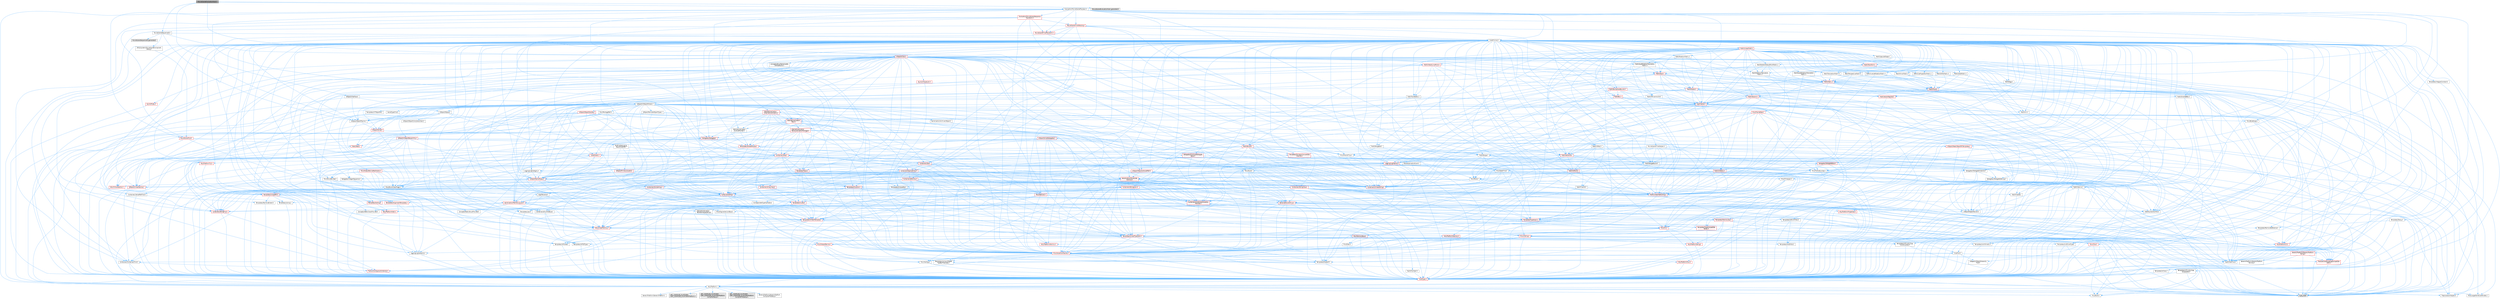 digraph "IMovieSceneEvaluationHook.h"
{
 // INTERACTIVE_SVG=YES
 // LATEX_PDF_SIZE
  bgcolor="transparent";
  edge [fontname=Helvetica,fontsize=10,labelfontname=Helvetica,labelfontsize=10];
  node [fontname=Helvetica,fontsize=10,shape=box,height=0.2,width=0.4];
  Node1 [id="Node000001",label="IMovieSceneEvaluationHook.h",height=0.2,width=0.4,color="gray40", fillcolor="grey60", style="filled", fontcolor="black",tooltip=" "];
  Node1 -> Node2 [id="edge1_Node000001_Node000002",color="steelblue1",style="solid",tooltip=" "];
  Node2 [id="Node000002",label="UObject/Interface.h",height=0.2,width=0.4,color="grey40", fillcolor="white", style="filled",URL="$d7/d91/Interface_8h.html",tooltip=" "];
  Node2 -> Node3 [id="edge2_Node000002_Node000003",color="steelblue1",style="solid",tooltip=" "];
  Node3 [id="Node000003",label="HAL/Platform.h",height=0.2,width=0.4,color="grey40", fillcolor="white", style="filled",URL="$d9/dd0/Platform_8h.html",tooltip=" "];
  Node3 -> Node4 [id="edge3_Node000003_Node000004",color="steelblue1",style="solid",tooltip=" "];
  Node4 [id="Node000004",label="Misc/Build.h",height=0.2,width=0.4,color="grey40", fillcolor="white", style="filled",URL="$d3/dbb/Build_8h.html",tooltip=" "];
  Node3 -> Node5 [id="edge4_Node000003_Node000005",color="steelblue1",style="solid",tooltip=" "];
  Node5 [id="Node000005",label="Misc/LargeWorldCoordinates.h",height=0.2,width=0.4,color="grey40", fillcolor="white", style="filled",URL="$d2/dcb/LargeWorldCoordinates_8h.html",tooltip=" "];
  Node3 -> Node6 [id="edge5_Node000003_Node000006",color="steelblue1",style="solid",tooltip=" "];
  Node6 [id="Node000006",label="type_traits",height=0.2,width=0.4,color="grey60", fillcolor="#E0E0E0", style="filled",tooltip=" "];
  Node3 -> Node7 [id="edge6_Node000003_Node000007",color="steelblue1",style="solid",tooltip=" "];
  Node7 [id="Node000007",label="PreprocessorHelpers.h",height=0.2,width=0.4,color="grey40", fillcolor="white", style="filled",URL="$db/ddb/PreprocessorHelpers_8h.html",tooltip=" "];
  Node3 -> Node8 [id="edge7_Node000003_Node000008",color="steelblue1",style="solid",tooltip=" "];
  Node8 [id="Node000008",label="UBT_COMPILED_PLATFORM\l/UBT_COMPILED_PLATFORMPlatform\lCompilerPreSetup.h",height=0.2,width=0.4,color="grey60", fillcolor="#E0E0E0", style="filled",tooltip=" "];
  Node3 -> Node9 [id="edge8_Node000003_Node000009",color="steelblue1",style="solid",tooltip=" "];
  Node9 [id="Node000009",label="GenericPlatform/GenericPlatform\lCompilerPreSetup.h",height=0.2,width=0.4,color="grey40", fillcolor="white", style="filled",URL="$d9/dc8/GenericPlatformCompilerPreSetup_8h.html",tooltip=" "];
  Node3 -> Node10 [id="edge9_Node000003_Node000010",color="steelblue1",style="solid",tooltip=" "];
  Node10 [id="Node000010",label="GenericPlatform/GenericPlatform.h",height=0.2,width=0.4,color="grey40", fillcolor="white", style="filled",URL="$d6/d84/GenericPlatform_8h.html",tooltip=" "];
  Node3 -> Node11 [id="edge10_Node000003_Node000011",color="steelblue1",style="solid",tooltip=" "];
  Node11 [id="Node000011",label="UBT_COMPILED_PLATFORM\l/UBT_COMPILED_PLATFORMPlatform.h",height=0.2,width=0.4,color="grey60", fillcolor="#E0E0E0", style="filled",tooltip=" "];
  Node3 -> Node12 [id="edge11_Node000003_Node000012",color="steelblue1",style="solid",tooltip=" "];
  Node12 [id="Node000012",label="UBT_COMPILED_PLATFORM\l/UBT_COMPILED_PLATFORMPlatform\lCompilerSetup.h",height=0.2,width=0.4,color="grey60", fillcolor="#E0E0E0", style="filled",tooltip=" "];
  Node2 -> Node13 [id="edge12_Node000002_Node000013",color="steelblue1",style="solid",tooltip=" "];
  Node13 [id="Node000013",label="UObject/Object.h",height=0.2,width=0.4,color="grey40", fillcolor="white", style="filled",URL="$db/dbf/Object_8h.html",tooltip=" "];
  Node13 -> Node14 [id="edge13_Node000013_Node000014",color="steelblue1",style="solid",tooltip=" "];
  Node14 [id="Node000014",label="UObject/Script.h",height=0.2,width=0.4,color="red", fillcolor="#FFF0F0", style="filled",URL="$de/dc6/Script_8h.html",tooltip=" "];
  Node14 -> Node15 [id="edge14_Node000014_Node000015",color="steelblue1",style="solid",tooltip=" "];
  Node15 [id="Node000015",label="Delegates/Delegate.h",height=0.2,width=0.4,color="red", fillcolor="#FFF0F0", style="filled",URL="$d4/d80/Delegate_8h.html",tooltip=" "];
  Node15 -> Node16 [id="edge15_Node000015_Node000016",color="steelblue1",style="solid",tooltip=" "];
  Node16 [id="Node000016",label="CoreTypes.h",height=0.2,width=0.4,color="red", fillcolor="#FFF0F0", style="filled",URL="$dc/dec/CoreTypes_8h.html",tooltip=" "];
  Node16 -> Node3 [id="edge16_Node000016_Node000003",color="steelblue1",style="solid",tooltip=" "];
  Node15 -> Node20 [id="edge17_Node000015_Node000020",color="steelblue1",style="solid",tooltip=" "];
  Node20 [id="Node000020",label="Misc/AssertionMacros.h",height=0.2,width=0.4,color="red", fillcolor="#FFF0F0", style="filled",URL="$d0/dfa/AssertionMacros_8h.html",tooltip=" "];
  Node20 -> Node16 [id="edge18_Node000020_Node000016",color="steelblue1",style="solid",tooltip=" "];
  Node20 -> Node3 [id="edge19_Node000020_Node000003",color="steelblue1",style="solid",tooltip=" "];
  Node20 -> Node21 [id="edge20_Node000020_Node000021",color="steelblue1",style="solid",tooltip=" "];
  Node21 [id="Node000021",label="HAL/PlatformMisc.h",height=0.2,width=0.4,color="red", fillcolor="#FFF0F0", style="filled",URL="$d0/df5/PlatformMisc_8h.html",tooltip=" "];
  Node21 -> Node16 [id="edge21_Node000021_Node000016",color="steelblue1",style="solid",tooltip=" "];
  Node20 -> Node7 [id="edge22_Node000020_Node000007",color="steelblue1",style="solid",tooltip=" "];
  Node20 -> Node57 [id="edge23_Node000020_Node000057",color="steelblue1",style="solid",tooltip=" "];
  Node57 [id="Node000057",label="Templates/EnableIf.h",height=0.2,width=0.4,color="grey40", fillcolor="white", style="filled",URL="$d7/d60/EnableIf_8h.html",tooltip=" "];
  Node57 -> Node16 [id="edge24_Node000057_Node000016",color="steelblue1",style="solid",tooltip=" "];
  Node20 -> Node58 [id="edge25_Node000020_Node000058",color="steelblue1",style="solid",tooltip=" "];
  Node58 [id="Node000058",label="Templates/IsArrayOrRefOf\lTypeByPredicate.h",height=0.2,width=0.4,color="grey40", fillcolor="white", style="filled",URL="$d6/da1/IsArrayOrRefOfTypeByPredicate_8h.html",tooltip=" "];
  Node58 -> Node16 [id="edge26_Node000058_Node000016",color="steelblue1",style="solid",tooltip=" "];
  Node20 -> Node61 [id="edge27_Node000020_Node000061",color="steelblue1",style="solid",tooltip=" "];
  Node61 [id="Node000061",label="Traits/IsCharEncodingCompatible\lWith.h",height=0.2,width=0.4,color="red", fillcolor="#FFF0F0", style="filled",URL="$df/dd1/IsCharEncodingCompatibleWith_8h.html",tooltip=" "];
  Node61 -> Node6 [id="edge28_Node000061_Node000006",color="steelblue1",style="solid",tooltip=" "];
  Node20 -> Node63 [id="edge29_Node000020_Node000063",color="steelblue1",style="solid",tooltip=" "];
  Node63 [id="Node000063",label="Misc/VarArgs.h",height=0.2,width=0.4,color="grey40", fillcolor="white", style="filled",URL="$d5/d6f/VarArgs_8h.html",tooltip=" "];
  Node63 -> Node16 [id="edge30_Node000063_Node000016",color="steelblue1",style="solid",tooltip=" "];
  Node15 -> Node71 [id="edge31_Node000015_Node000071",color="steelblue1",style="solid",tooltip=" "];
  Node71 [id="Node000071",label="UObject/NameTypes.h",height=0.2,width=0.4,color="red", fillcolor="#FFF0F0", style="filled",URL="$d6/d35/NameTypes_8h.html",tooltip=" "];
  Node71 -> Node16 [id="edge32_Node000071_Node000016",color="steelblue1",style="solid",tooltip=" "];
  Node71 -> Node20 [id="edge33_Node000071_Node000020",color="steelblue1",style="solid",tooltip=" "];
  Node71 -> Node72 [id="edge34_Node000071_Node000072",color="steelblue1",style="solid",tooltip=" "];
  Node72 [id="Node000072",label="HAL/UnrealMemory.h",height=0.2,width=0.4,color="red", fillcolor="#FFF0F0", style="filled",URL="$d9/d96/UnrealMemory_8h.html",tooltip=" "];
  Node72 -> Node16 [id="edge35_Node000072_Node000016",color="steelblue1",style="solid",tooltip=" "];
  Node72 -> Node76 [id="edge36_Node000072_Node000076",color="steelblue1",style="solid",tooltip=" "];
  Node76 [id="Node000076",label="HAL/MemoryBase.h",height=0.2,width=0.4,color="red", fillcolor="#FFF0F0", style="filled",URL="$d6/d9f/MemoryBase_8h.html",tooltip=" "];
  Node76 -> Node16 [id="edge37_Node000076_Node000016",color="steelblue1",style="solid",tooltip=" "];
  Node76 -> Node50 [id="edge38_Node000076_Node000050",color="steelblue1",style="solid",tooltip=" "];
  Node50 [id="Node000050",label="HAL/PlatformAtomics.h",height=0.2,width=0.4,color="red", fillcolor="#FFF0F0", style="filled",URL="$d3/d36/PlatformAtomics_8h.html",tooltip=" "];
  Node50 -> Node16 [id="edge39_Node000050_Node000016",color="steelblue1",style="solid",tooltip=" "];
  Node76 -> Node33 [id="edge40_Node000076_Node000033",color="steelblue1",style="solid",tooltip=" "];
  Node33 [id="Node000033",label="HAL/PlatformCrt.h",height=0.2,width=0.4,color="red", fillcolor="#FFF0F0", style="filled",URL="$d8/d75/PlatformCrt_8h.html",tooltip=" "];
  Node76 -> Node77 [id="edge41_Node000076_Node000077",color="steelblue1",style="solid",tooltip=" "];
  Node77 [id="Node000077",label="Misc/Exec.h",height=0.2,width=0.4,color="grey40", fillcolor="white", style="filled",URL="$de/ddb/Exec_8h.html",tooltip=" "];
  Node77 -> Node16 [id="edge42_Node000077_Node000016",color="steelblue1",style="solid",tooltip=" "];
  Node77 -> Node20 [id="edge43_Node000077_Node000020",color="steelblue1",style="solid",tooltip=" "];
  Node76 -> Node78 [id="edge44_Node000076_Node000078",color="steelblue1",style="solid",tooltip=" "];
  Node78 [id="Node000078",label="Misc/OutputDevice.h",height=0.2,width=0.4,color="red", fillcolor="#FFF0F0", style="filled",URL="$d7/d32/OutputDevice_8h.html",tooltip=" "];
  Node78 -> Node28 [id="edge45_Node000078_Node000028",color="steelblue1",style="solid",tooltip=" "];
  Node28 [id="Node000028",label="CoreFwd.h",height=0.2,width=0.4,color="grey40", fillcolor="white", style="filled",URL="$d1/d1e/CoreFwd_8h.html",tooltip=" "];
  Node28 -> Node16 [id="edge46_Node000028_Node000016",color="steelblue1",style="solid",tooltip=" "];
  Node28 -> Node29 [id="edge47_Node000028_Node000029",color="steelblue1",style="solid",tooltip=" "];
  Node29 [id="Node000029",label="Containers/ContainersFwd.h",height=0.2,width=0.4,color="grey40", fillcolor="white", style="filled",URL="$d4/d0a/ContainersFwd_8h.html",tooltip=" "];
  Node29 -> Node3 [id="edge48_Node000029_Node000003",color="steelblue1",style="solid",tooltip=" "];
  Node29 -> Node16 [id="edge49_Node000029_Node000016",color="steelblue1",style="solid",tooltip=" "];
  Node29 -> Node26 [id="edge50_Node000029_Node000026",color="steelblue1",style="solid",tooltip=" "];
  Node26 [id="Node000026",label="Traits/IsContiguousContainer.h",height=0.2,width=0.4,color="red", fillcolor="#FFF0F0", style="filled",URL="$d5/d3c/IsContiguousContainer_8h.html",tooltip=" "];
  Node26 -> Node16 [id="edge51_Node000026_Node000016",color="steelblue1",style="solid",tooltip=" "];
  Node28 -> Node30 [id="edge52_Node000028_Node000030",color="steelblue1",style="solid",tooltip=" "];
  Node30 [id="Node000030",label="Math/MathFwd.h",height=0.2,width=0.4,color="grey40", fillcolor="white", style="filled",URL="$d2/d10/MathFwd_8h.html",tooltip=" "];
  Node30 -> Node3 [id="edge53_Node000030_Node000003",color="steelblue1",style="solid",tooltip=" "];
  Node28 -> Node31 [id="edge54_Node000028_Node000031",color="steelblue1",style="solid",tooltip=" "];
  Node31 [id="Node000031",label="UObject/UObjectHierarchy\lFwd.h",height=0.2,width=0.4,color="grey40", fillcolor="white", style="filled",URL="$d3/d13/UObjectHierarchyFwd_8h.html",tooltip=" "];
  Node78 -> Node16 [id="edge55_Node000078_Node000016",color="steelblue1",style="solid",tooltip=" "];
  Node78 -> Node79 [id="edge56_Node000078_Node000079",color="steelblue1",style="solid",tooltip=" "];
  Node79 [id="Node000079",label="Logging/LogVerbosity.h",height=0.2,width=0.4,color="grey40", fillcolor="white", style="filled",URL="$d2/d8f/LogVerbosity_8h.html",tooltip=" "];
  Node79 -> Node16 [id="edge57_Node000079_Node000016",color="steelblue1",style="solid",tooltip=" "];
  Node78 -> Node63 [id="edge58_Node000078_Node000063",color="steelblue1",style="solid",tooltip=" "];
  Node78 -> Node58 [id="edge59_Node000078_Node000058",color="steelblue1",style="solid",tooltip=" "];
  Node78 -> Node61 [id="edge60_Node000078_Node000061",color="steelblue1",style="solid",tooltip=" "];
  Node72 -> Node89 [id="edge61_Node000072_Node000089",color="steelblue1",style="solid",tooltip=" "];
  Node89 [id="Node000089",label="HAL/PlatformMemory.h",height=0.2,width=0.4,color="red", fillcolor="#FFF0F0", style="filled",URL="$de/d68/PlatformMemory_8h.html",tooltip=" "];
  Node89 -> Node16 [id="edge62_Node000089_Node000016",color="steelblue1",style="solid",tooltip=" "];
  Node72 -> Node92 [id="edge63_Node000072_Node000092",color="steelblue1",style="solid",tooltip=" "];
  Node92 [id="Node000092",label="Templates/IsPointer.h",height=0.2,width=0.4,color="grey40", fillcolor="white", style="filled",URL="$d7/d05/IsPointer_8h.html",tooltip=" "];
  Node92 -> Node16 [id="edge64_Node000092_Node000016",color="steelblue1",style="solid",tooltip=" "];
  Node71 -> Node93 [id="edge65_Node000071_Node000093",color="steelblue1",style="solid",tooltip=" "];
  Node93 [id="Node000093",label="Templates/UnrealTypeTraits.h",height=0.2,width=0.4,color="red", fillcolor="#FFF0F0", style="filled",URL="$d2/d2d/UnrealTypeTraits_8h.html",tooltip=" "];
  Node93 -> Node16 [id="edge66_Node000093_Node000016",color="steelblue1",style="solid",tooltip=" "];
  Node93 -> Node92 [id="edge67_Node000093_Node000092",color="steelblue1",style="solid",tooltip=" "];
  Node93 -> Node20 [id="edge68_Node000093_Node000020",color="steelblue1",style="solid",tooltip=" "];
  Node93 -> Node85 [id="edge69_Node000093_Node000085",color="steelblue1",style="solid",tooltip=" "];
  Node85 [id="Node000085",label="Templates/AndOrNot.h",height=0.2,width=0.4,color="grey40", fillcolor="white", style="filled",URL="$db/d0a/AndOrNot_8h.html",tooltip=" "];
  Node85 -> Node16 [id="edge70_Node000085_Node000016",color="steelblue1",style="solid",tooltip=" "];
  Node93 -> Node57 [id="edge71_Node000093_Node000057",color="steelblue1",style="solid",tooltip=" "];
  Node93 -> Node94 [id="edge72_Node000093_Node000094",color="steelblue1",style="solid",tooltip=" "];
  Node94 [id="Node000094",label="Templates/IsArithmetic.h",height=0.2,width=0.4,color="grey40", fillcolor="white", style="filled",URL="$d2/d5d/IsArithmetic_8h.html",tooltip=" "];
  Node94 -> Node16 [id="edge73_Node000094_Node000016",color="steelblue1",style="solid",tooltip=" "];
  Node93 -> Node96 [id="edge74_Node000093_Node000096",color="steelblue1",style="solid",tooltip=" "];
  Node96 [id="Node000096",label="Templates/IsPODType.h",height=0.2,width=0.4,color="grey40", fillcolor="white", style="filled",URL="$d7/db1/IsPODType_8h.html",tooltip=" "];
  Node96 -> Node16 [id="edge75_Node000096_Node000016",color="steelblue1",style="solid",tooltip=" "];
  Node93 -> Node97 [id="edge76_Node000093_Node000097",color="steelblue1",style="solid",tooltip=" "];
  Node97 [id="Node000097",label="Templates/IsUECoreType.h",height=0.2,width=0.4,color="grey40", fillcolor="white", style="filled",URL="$d1/db8/IsUECoreType_8h.html",tooltip=" "];
  Node97 -> Node16 [id="edge77_Node000097_Node000016",color="steelblue1",style="solid",tooltip=" "];
  Node97 -> Node6 [id="edge78_Node000097_Node000006",color="steelblue1",style="solid",tooltip=" "];
  Node93 -> Node86 [id="edge79_Node000093_Node000086",color="steelblue1",style="solid",tooltip=" "];
  Node86 [id="Node000086",label="Templates/IsTriviallyCopy\lConstructible.h",height=0.2,width=0.4,color="grey40", fillcolor="white", style="filled",URL="$d3/d78/IsTriviallyCopyConstructible_8h.html",tooltip=" "];
  Node86 -> Node16 [id="edge80_Node000086_Node000016",color="steelblue1",style="solid",tooltip=" "];
  Node86 -> Node6 [id="edge81_Node000086_Node000006",color="steelblue1",style="solid",tooltip=" "];
  Node71 -> Node98 [id="edge82_Node000071_Node000098",color="steelblue1",style="solid",tooltip=" "];
  Node98 [id="Node000098",label="Templates/UnrealTemplate.h",height=0.2,width=0.4,color="red", fillcolor="#FFF0F0", style="filled",URL="$d4/d24/UnrealTemplate_8h.html",tooltip=" "];
  Node98 -> Node16 [id="edge83_Node000098_Node000016",color="steelblue1",style="solid",tooltip=" "];
  Node98 -> Node92 [id="edge84_Node000098_Node000092",color="steelblue1",style="solid",tooltip=" "];
  Node98 -> Node72 [id="edge85_Node000098_Node000072",color="steelblue1",style="solid",tooltip=" "];
  Node98 -> Node93 [id="edge86_Node000098_Node000093",color="steelblue1",style="solid",tooltip=" "];
  Node98 -> Node101 [id="edge87_Node000098_Node000101",color="steelblue1",style="solid",tooltip=" "];
  Node101 [id="Node000101",label="Templates/RemoveReference.h",height=0.2,width=0.4,color="grey40", fillcolor="white", style="filled",URL="$da/dbe/RemoveReference_8h.html",tooltip=" "];
  Node101 -> Node16 [id="edge88_Node000101_Node000016",color="steelblue1",style="solid",tooltip=" "];
  Node98 -> Node102 [id="edge89_Node000098_Node000102",color="steelblue1",style="solid",tooltip=" "];
  Node102 [id="Node000102",label="Templates/TypeCompatible\lBytes.h",height=0.2,width=0.4,color="red", fillcolor="#FFF0F0", style="filled",URL="$df/d0a/TypeCompatibleBytes_8h.html",tooltip=" "];
  Node102 -> Node16 [id="edge90_Node000102_Node000016",color="steelblue1",style="solid",tooltip=" "];
  Node102 -> Node6 [id="edge91_Node000102_Node000006",color="steelblue1",style="solid",tooltip=" "];
  Node98 -> Node26 [id="edge92_Node000098_Node000026",color="steelblue1",style="solid",tooltip=" "];
  Node98 -> Node6 [id="edge93_Node000098_Node000006",color="steelblue1",style="solid",tooltip=" "];
  Node71 -> Node104 [id="edge94_Node000071_Node000104",color="steelblue1",style="solid",tooltip=" "];
  Node104 [id="Node000104",label="Containers/UnrealString.h",height=0.2,width=0.4,color="red", fillcolor="#FFF0F0", style="filled",URL="$d5/dba/UnrealString_8h.html",tooltip=" "];
  Node71 -> Node108 [id="edge95_Node000071_Node000108",color="steelblue1",style="solid",tooltip=" "];
  Node108 [id="Node000108",label="HAL/CriticalSection.h",height=0.2,width=0.4,color="red", fillcolor="#FFF0F0", style="filled",URL="$d6/d90/CriticalSection_8h.html",tooltip=" "];
  Node71 -> Node111 [id="edge96_Node000071_Node000111",color="steelblue1",style="solid",tooltip=" "];
  Node111 [id="Node000111",label="Containers/StringConv.h",height=0.2,width=0.4,color="red", fillcolor="#FFF0F0", style="filled",URL="$d3/ddf/StringConv_8h.html",tooltip=" "];
  Node111 -> Node16 [id="edge97_Node000111_Node000016",color="steelblue1",style="solid",tooltip=" "];
  Node111 -> Node20 [id="edge98_Node000111_Node000020",color="steelblue1",style="solid",tooltip=" "];
  Node111 -> Node112 [id="edge99_Node000111_Node000112",color="steelblue1",style="solid",tooltip=" "];
  Node112 [id="Node000112",label="Containers/ContainerAllocation\lPolicies.h",height=0.2,width=0.4,color="red", fillcolor="#FFF0F0", style="filled",URL="$d7/dff/ContainerAllocationPolicies_8h.html",tooltip=" "];
  Node112 -> Node16 [id="edge100_Node000112_Node000016",color="steelblue1",style="solid",tooltip=" "];
  Node112 -> Node112 [id="edge101_Node000112_Node000112",color="steelblue1",style="solid",tooltip=" "];
  Node112 -> Node114 [id="edge102_Node000112_Node000114",color="steelblue1",style="solid",tooltip=" "];
  Node114 [id="Node000114",label="HAL/PlatformMath.h",height=0.2,width=0.4,color="red", fillcolor="#FFF0F0", style="filled",URL="$dc/d53/PlatformMath_8h.html",tooltip=" "];
  Node114 -> Node16 [id="edge103_Node000114_Node000016",color="steelblue1",style="solid",tooltip=" "];
  Node112 -> Node72 [id="edge104_Node000112_Node000072",color="steelblue1",style="solid",tooltip=" "];
  Node112 -> Node43 [id="edge105_Node000112_Node000043",color="steelblue1",style="solid",tooltip=" "];
  Node43 [id="Node000043",label="Math/NumericLimits.h",height=0.2,width=0.4,color="grey40", fillcolor="white", style="filled",URL="$df/d1b/NumericLimits_8h.html",tooltip=" "];
  Node43 -> Node16 [id="edge106_Node000043_Node000016",color="steelblue1",style="solid",tooltip=" "];
  Node112 -> Node20 [id="edge107_Node000112_Node000020",color="steelblue1",style="solid",tooltip=" "];
  Node112 -> Node123 [id="edge108_Node000112_Node000123",color="steelblue1",style="solid",tooltip=" "];
  Node123 [id="Node000123",label="Templates/MemoryOps.h",height=0.2,width=0.4,color="red", fillcolor="#FFF0F0", style="filled",URL="$db/dea/MemoryOps_8h.html",tooltip=" "];
  Node123 -> Node16 [id="edge109_Node000123_Node000016",color="steelblue1",style="solid",tooltip=" "];
  Node123 -> Node72 [id="edge110_Node000123_Node000072",color="steelblue1",style="solid",tooltip=" "];
  Node123 -> Node87 [id="edge111_Node000123_Node000087",color="steelblue1",style="solid",tooltip=" "];
  Node87 [id="Node000087",label="Templates/IsTriviallyCopy\lAssignable.h",height=0.2,width=0.4,color="grey40", fillcolor="white", style="filled",URL="$d2/df2/IsTriviallyCopyAssignable_8h.html",tooltip=" "];
  Node87 -> Node16 [id="edge112_Node000087_Node000016",color="steelblue1",style="solid",tooltip=" "];
  Node87 -> Node6 [id="edge113_Node000087_Node000006",color="steelblue1",style="solid",tooltip=" "];
  Node123 -> Node86 [id="edge114_Node000123_Node000086",color="steelblue1",style="solid",tooltip=" "];
  Node123 -> Node93 [id="edge115_Node000123_Node000093",color="steelblue1",style="solid",tooltip=" "];
  Node123 -> Node6 [id="edge116_Node000123_Node000006",color="steelblue1",style="solid",tooltip=" "];
  Node112 -> Node102 [id="edge117_Node000112_Node000102",color="steelblue1",style="solid",tooltip=" "];
  Node112 -> Node6 [id="edge118_Node000112_Node000006",color="steelblue1",style="solid",tooltip=" "];
  Node111 -> Node124 [id="edge119_Node000111_Node000124",color="steelblue1",style="solid",tooltip=" "];
  Node124 [id="Node000124",label="Containers/Array.h",height=0.2,width=0.4,color="red", fillcolor="#FFF0F0", style="filled",URL="$df/dd0/Array_8h.html",tooltip=" "];
  Node124 -> Node16 [id="edge120_Node000124_Node000016",color="steelblue1",style="solid",tooltip=" "];
  Node124 -> Node20 [id="edge121_Node000124_Node000020",color="steelblue1",style="solid",tooltip=" "];
  Node124 -> Node72 [id="edge122_Node000124_Node000072",color="steelblue1",style="solid",tooltip=" "];
  Node124 -> Node93 [id="edge123_Node000124_Node000093",color="steelblue1",style="solid",tooltip=" "];
  Node124 -> Node98 [id="edge124_Node000124_Node000098",color="steelblue1",style="solid",tooltip=" "];
  Node124 -> Node112 [id="edge125_Node000124_Node000112",color="steelblue1",style="solid",tooltip=" "];
  Node124 -> Node131 [id="edge126_Node000124_Node000131",color="steelblue1",style="solid",tooltip=" "];
  Node131 [id="Node000131",label="Serialization/Archive.h",height=0.2,width=0.4,color="red", fillcolor="#FFF0F0", style="filled",URL="$d7/d3b/Archive_8h.html",tooltip=" "];
  Node131 -> Node28 [id="edge127_Node000131_Node000028",color="steelblue1",style="solid",tooltip=" "];
  Node131 -> Node16 [id="edge128_Node000131_Node000016",color="steelblue1",style="solid",tooltip=" "];
  Node131 -> Node132 [id="edge129_Node000131_Node000132",color="steelblue1",style="solid",tooltip=" "];
  Node132 [id="Node000132",label="HAL/PlatformProperties.h",height=0.2,width=0.4,color="red", fillcolor="#FFF0F0", style="filled",URL="$d9/db0/PlatformProperties_8h.html",tooltip=" "];
  Node132 -> Node16 [id="edge130_Node000132_Node000016",color="steelblue1",style="solid",tooltip=" "];
  Node131 -> Node135 [id="edge131_Node000131_Node000135",color="steelblue1",style="solid",tooltip=" "];
  Node135 [id="Node000135",label="Internationalization\l/TextNamespaceFwd.h",height=0.2,width=0.4,color="grey40", fillcolor="white", style="filled",URL="$d8/d97/TextNamespaceFwd_8h.html",tooltip=" "];
  Node135 -> Node16 [id="edge132_Node000135_Node000016",color="steelblue1",style="solid",tooltip=" "];
  Node131 -> Node30 [id="edge133_Node000131_Node000030",color="steelblue1",style="solid",tooltip=" "];
  Node131 -> Node20 [id="edge134_Node000131_Node000020",color="steelblue1",style="solid",tooltip=" "];
  Node131 -> Node4 [id="edge135_Node000131_Node000004",color="steelblue1",style="solid",tooltip=" "];
  Node131 -> Node136 [id="edge136_Node000131_Node000136",color="steelblue1",style="solid",tooltip=" "];
  Node136 [id="Node000136",label="Misc/EngineVersionBase.h",height=0.2,width=0.4,color="grey40", fillcolor="white", style="filled",URL="$d5/d2b/EngineVersionBase_8h.html",tooltip=" "];
  Node136 -> Node16 [id="edge137_Node000136_Node000016",color="steelblue1",style="solid",tooltip=" "];
  Node131 -> Node63 [id="edge138_Node000131_Node000063",color="steelblue1",style="solid",tooltip=" "];
  Node131 -> Node57 [id="edge139_Node000131_Node000057",color="steelblue1",style="solid",tooltip=" "];
  Node131 -> Node58 [id="edge140_Node000131_Node000058",color="steelblue1",style="solid",tooltip=" "];
  Node131 -> Node139 [id="edge141_Node000131_Node000139",color="steelblue1",style="solid",tooltip=" "];
  Node139 [id="Node000139",label="Templates/IsEnumClass.h",height=0.2,width=0.4,color="grey40", fillcolor="white", style="filled",URL="$d7/d15/IsEnumClass_8h.html",tooltip=" "];
  Node139 -> Node16 [id="edge142_Node000139_Node000016",color="steelblue1",style="solid",tooltip=" "];
  Node139 -> Node85 [id="edge143_Node000139_Node000085",color="steelblue1",style="solid",tooltip=" "];
  Node131 -> Node98 [id="edge144_Node000131_Node000098",color="steelblue1",style="solid",tooltip=" "];
  Node131 -> Node61 [id="edge145_Node000131_Node000061",color="steelblue1",style="solid",tooltip=" "];
  Node131 -> Node140 [id="edge146_Node000131_Node000140",color="steelblue1",style="solid",tooltip=" "];
  Node140 [id="Node000140",label="UObject/ObjectVersion.h",height=0.2,width=0.4,color="grey40", fillcolor="white", style="filled",URL="$da/d63/ObjectVersion_8h.html",tooltip=" "];
  Node140 -> Node16 [id="edge147_Node000140_Node000016",color="steelblue1",style="solid",tooltip=" "];
  Node124 -> Node168 [id="edge148_Node000124_Node000168",color="steelblue1",style="solid",tooltip=" "];
  Node168 [id="Node000168",label="Concepts/GetTypeHashable.h",height=0.2,width=0.4,color="grey40", fillcolor="white", style="filled",URL="$d3/da2/GetTypeHashable_8h.html",tooltip=" "];
  Node168 -> Node16 [id="edge149_Node000168_Node000016",color="steelblue1",style="solid",tooltip=" "];
  Node168 -> Node146 [id="edge150_Node000168_Node000146",color="steelblue1",style="solid",tooltip=" "];
  Node146 [id="Node000146",label="Templates/TypeHash.h",height=0.2,width=0.4,color="red", fillcolor="#FFF0F0", style="filled",URL="$d1/d62/TypeHash_8h.html",tooltip=" "];
  Node146 -> Node16 [id="edge151_Node000146_Node000016",color="steelblue1",style="solid",tooltip=" "];
  Node146 -> Node147 [id="edge152_Node000146_Node000147",color="steelblue1",style="solid",tooltip=" "];
  Node147 [id="Node000147",label="Misc/Crc.h",height=0.2,width=0.4,color="red", fillcolor="#FFF0F0", style="filled",URL="$d4/dd2/Crc_8h.html",tooltip=" "];
  Node147 -> Node16 [id="edge153_Node000147_Node000016",color="steelblue1",style="solid",tooltip=" "];
  Node147 -> Node74 [id="edge154_Node000147_Node000074",color="steelblue1",style="solid",tooltip=" "];
  Node74 [id="Node000074",label="HAL/PlatformString.h",height=0.2,width=0.4,color="red", fillcolor="#FFF0F0", style="filled",URL="$db/db5/PlatformString_8h.html",tooltip=" "];
  Node74 -> Node16 [id="edge155_Node000074_Node000016",color="steelblue1",style="solid",tooltip=" "];
  Node147 -> Node20 [id="edge156_Node000147_Node000020",color="steelblue1",style="solid",tooltip=" "];
  Node147 -> Node148 [id="edge157_Node000147_Node000148",color="steelblue1",style="solid",tooltip=" "];
  Node148 [id="Node000148",label="Misc/CString.h",height=0.2,width=0.4,color="red", fillcolor="#FFF0F0", style="filled",URL="$d2/d49/CString_8h.html",tooltip=" "];
  Node148 -> Node16 [id="edge158_Node000148_Node000016",color="steelblue1",style="solid",tooltip=" "];
  Node148 -> Node33 [id="edge159_Node000148_Node000033",color="steelblue1",style="solid",tooltip=" "];
  Node148 -> Node74 [id="edge160_Node000148_Node000074",color="steelblue1",style="solid",tooltip=" "];
  Node148 -> Node20 [id="edge161_Node000148_Node000020",color="steelblue1",style="solid",tooltip=" "];
  Node148 -> Node149 [id="edge162_Node000148_Node000149",color="steelblue1",style="solid",tooltip=" "];
  Node149 [id="Node000149",label="Misc/Char.h",height=0.2,width=0.4,color="red", fillcolor="#FFF0F0", style="filled",URL="$d0/d58/Char_8h.html",tooltip=" "];
  Node149 -> Node16 [id="edge163_Node000149_Node000016",color="steelblue1",style="solid",tooltip=" "];
  Node149 -> Node6 [id="edge164_Node000149_Node000006",color="steelblue1",style="solid",tooltip=" "];
  Node148 -> Node63 [id="edge165_Node000148_Node000063",color="steelblue1",style="solid",tooltip=" "];
  Node148 -> Node58 [id="edge166_Node000148_Node000058",color="steelblue1",style="solid",tooltip=" "];
  Node148 -> Node61 [id="edge167_Node000148_Node000061",color="steelblue1",style="solid",tooltip=" "];
  Node147 -> Node149 [id="edge168_Node000147_Node000149",color="steelblue1",style="solid",tooltip=" "];
  Node147 -> Node93 [id="edge169_Node000147_Node000093",color="steelblue1",style="solid",tooltip=" "];
  Node146 -> Node6 [id="edge170_Node000146_Node000006",color="steelblue1",style="solid",tooltip=" "];
  Node124 -> Node157 [id="edge171_Node000124_Node000157",color="steelblue1",style="solid",tooltip=" "];
  Node157 [id="Node000157",label="Templates/Invoke.h",height=0.2,width=0.4,color="red", fillcolor="#FFF0F0", style="filled",URL="$d7/deb/Invoke_8h.html",tooltip=" "];
  Node157 -> Node16 [id="edge172_Node000157_Node000016",color="steelblue1",style="solid",tooltip=" "];
  Node157 -> Node98 [id="edge173_Node000157_Node000098",color="steelblue1",style="solid",tooltip=" "];
  Node157 -> Node6 [id="edge174_Node000157_Node000006",color="steelblue1",style="solid",tooltip=" "];
  Node124 -> Node162 [id="edge175_Node000124_Node000162",color="steelblue1",style="solid",tooltip=" "];
  Node162 [id="Node000162",label="Templates/Less.h",height=0.2,width=0.4,color="grey40", fillcolor="white", style="filled",URL="$de/dc8/Less_8h.html",tooltip=" "];
  Node162 -> Node16 [id="edge176_Node000162_Node000016",color="steelblue1",style="solid",tooltip=" "];
  Node162 -> Node98 [id="edge177_Node000162_Node000098",color="steelblue1",style="solid",tooltip=" "];
  Node124 -> Node170 [id="edge178_Node000124_Node000170",color="steelblue1",style="solid",tooltip=" "];
  Node170 [id="Node000170",label="Templates/Sorting.h",height=0.2,width=0.4,color="red", fillcolor="#FFF0F0", style="filled",URL="$d3/d9e/Sorting_8h.html",tooltip=" "];
  Node170 -> Node16 [id="edge179_Node000170_Node000016",color="steelblue1",style="solid",tooltip=" "];
  Node170 -> Node114 [id="edge180_Node000170_Node000114",color="steelblue1",style="solid",tooltip=" "];
  Node170 -> Node162 [id="edge181_Node000170_Node000162",color="steelblue1",style="solid",tooltip=" "];
  Node124 -> Node174 [id="edge182_Node000124_Node000174",color="steelblue1",style="solid",tooltip=" "];
  Node174 [id="Node000174",label="Templates/AlignmentTemplates.h",height=0.2,width=0.4,color="red", fillcolor="#FFF0F0", style="filled",URL="$dd/d32/AlignmentTemplates_8h.html",tooltip=" "];
  Node174 -> Node16 [id="edge183_Node000174_Node000016",color="steelblue1",style="solid",tooltip=" "];
  Node174 -> Node92 [id="edge184_Node000174_Node000092",color="steelblue1",style="solid",tooltip=" "];
  Node124 -> Node6 [id="edge185_Node000124_Node000006",color="steelblue1",style="solid",tooltip=" "];
  Node111 -> Node148 [id="edge186_Node000111_Node000148",color="steelblue1",style="solid",tooltip=" "];
  Node111 -> Node175 [id="edge187_Node000111_Node000175",color="steelblue1",style="solid",tooltip=" "];
  Node175 [id="Node000175",label="Templates/IsArray.h",height=0.2,width=0.4,color="grey40", fillcolor="white", style="filled",URL="$d8/d8d/IsArray_8h.html",tooltip=" "];
  Node175 -> Node16 [id="edge188_Node000175_Node000016",color="steelblue1",style="solid",tooltip=" "];
  Node111 -> Node98 [id="edge189_Node000111_Node000098",color="steelblue1",style="solid",tooltip=" "];
  Node111 -> Node93 [id="edge190_Node000111_Node000093",color="steelblue1",style="solid",tooltip=" "];
  Node111 -> Node61 [id="edge191_Node000111_Node000061",color="steelblue1",style="solid",tooltip=" "];
  Node111 -> Node26 [id="edge192_Node000111_Node000026",color="steelblue1",style="solid",tooltip=" "];
  Node111 -> Node6 [id="edge193_Node000111_Node000006",color="steelblue1",style="solid",tooltip=" "];
  Node71 -> Node23 [id="edge194_Node000071_Node000023",color="steelblue1",style="solid",tooltip=" "];
  Node23 [id="Node000023",label="Containers/StringFwd.h",height=0.2,width=0.4,color="red", fillcolor="#FFF0F0", style="filled",URL="$df/d37/StringFwd_8h.html",tooltip=" "];
  Node23 -> Node16 [id="edge195_Node000023_Node000016",color="steelblue1",style="solid",tooltip=" "];
  Node23 -> Node26 [id="edge196_Node000023_Node000026",color="steelblue1",style="solid",tooltip=" "];
  Node71 -> Node176 [id="edge197_Node000071_Node000176",color="steelblue1",style="solid",tooltip=" "];
  Node176 [id="Node000176",label="UObject/UnrealNames.h",height=0.2,width=0.4,color="red", fillcolor="#FFF0F0", style="filled",URL="$d8/db1/UnrealNames_8h.html",tooltip=" "];
  Node176 -> Node16 [id="edge198_Node000176_Node000016",color="steelblue1",style="solid",tooltip=" "];
  Node71 -> Node142 [id="edge199_Node000071_Node000142",color="steelblue1",style="solid",tooltip=" "];
  Node142 [id="Node000142",label="Serialization/MemoryLayout.h",height=0.2,width=0.4,color="red", fillcolor="#FFF0F0", style="filled",URL="$d7/d66/MemoryLayout_8h.html",tooltip=" "];
  Node142 -> Node143 [id="edge200_Node000142_Node000143",color="steelblue1",style="solid",tooltip=" "];
  Node143 [id="Node000143",label="Concepts/StaticClassProvider.h",height=0.2,width=0.4,color="grey40", fillcolor="white", style="filled",URL="$dd/d83/StaticClassProvider_8h.html",tooltip=" "];
  Node142 -> Node144 [id="edge201_Node000142_Node000144",color="steelblue1",style="solid",tooltip=" "];
  Node144 [id="Node000144",label="Concepts/StaticStructProvider.h",height=0.2,width=0.4,color="grey40", fillcolor="white", style="filled",URL="$d5/d77/StaticStructProvider_8h.html",tooltip=" "];
  Node142 -> Node145 [id="edge202_Node000142_Node000145",color="steelblue1",style="solid",tooltip=" "];
  Node145 [id="Node000145",label="Containers/EnumAsByte.h",height=0.2,width=0.4,color="grey40", fillcolor="white", style="filled",URL="$d6/d9a/EnumAsByte_8h.html",tooltip=" "];
  Node145 -> Node16 [id="edge203_Node000145_Node000016",color="steelblue1",style="solid",tooltip=" "];
  Node145 -> Node96 [id="edge204_Node000145_Node000096",color="steelblue1",style="solid",tooltip=" "];
  Node145 -> Node146 [id="edge205_Node000145_Node000146",color="steelblue1",style="solid",tooltip=" "];
  Node142 -> Node23 [id="edge206_Node000142_Node000023",color="steelblue1",style="solid",tooltip=" "];
  Node142 -> Node72 [id="edge207_Node000142_Node000072",color="steelblue1",style="solid",tooltip=" "];
  Node142 -> Node57 [id="edge208_Node000142_Node000057",color="steelblue1",style="solid",tooltip=" "];
  Node142 -> Node98 [id="edge209_Node000142_Node000098",color="steelblue1",style="solid",tooltip=" "];
  Node15 -> Node184 [id="edge210_Node000015_Node000184",color="steelblue1",style="solid",tooltip=" "];
  Node184 [id="Node000184",label="Templates/SharedPointer.h",height=0.2,width=0.4,color="red", fillcolor="#FFF0F0", style="filled",URL="$d2/d17/SharedPointer_8h.html",tooltip=" "];
  Node184 -> Node16 [id="edge211_Node000184_Node000016",color="steelblue1",style="solid",tooltip=" "];
  Node184 -> Node185 [id="edge212_Node000184_Node000185",color="steelblue1",style="solid",tooltip=" "];
  Node185 [id="Node000185",label="Templates/PointerIsConvertible\lFromTo.h",height=0.2,width=0.4,color="red", fillcolor="#FFF0F0", style="filled",URL="$d6/d65/PointerIsConvertibleFromTo_8h.html",tooltip=" "];
  Node185 -> Node16 [id="edge213_Node000185_Node000016",color="steelblue1",style="solid",tooltip=" "];
  Node185 -> Node6 [id="edge214_Node000185_Node000006",color="steelblue1",style="solid",tooltip=" "];
  Node184 -> Node20 [id="edge215_Node000184_Node000020",color="steelblue1",style="solid",tooltip=" "];
  Node184 -> Node72 [id="edge216_Node000184_Node000072",color="steelblue1",style="solid",tooltip=" "];
  Node184 -> Node124 [id="edge217_Node000184_Node000124",color="steelblue1",style="solid",tooltip=" "];
  Node184 -> Node186 [id="edge218_Node000184_Node000186",color="steelblue1",style="solid",tooltip=" "];
  Node186 [id="Node000186",label="Containers/Map.h",height=0.2,width=0.4,color="red", fillcolor="#FFF0F0", style="filled",URL="$df/d79/Map_8h.html",tooltip=" "];
  Node186 -> Node16 [id="edge219_Node000186_Node000016",color="steelblue1",style="solid",tooltip=" "];
  Node186 -> Node187 [id="edge220_Node000186_Node000187",color="steelblue1",style="solid",tooltip=" "];
  Node187 [id="Node000187",label="Algo/Reverse.h",height=0.2,width=0.4,color="grey40", fillcolor="white", style="filled",URL="$d5/d93/Reverse_8h.html",tooltip=" "];
  Node187 -> Node16 [id="edge221_Node000187_Node000016",color="steelblue1",style="solid",tooltip=" "];
  Node187 -> Node98 [id="edge222_Node000187_Node000098",color="steelblue1",style="solid",tooltip=" "];
  Node186 -> Node188 [id="edge223_Node000186_Node000188",color="steelblue1",style="solid",tooltip=" "];
  Node188 [id="Node000188",label="Containers/Set.h",height=0.2,width=0.4,color="red", fillcolor="#FFF0F0", style="filled",URL="$d4/d45/Set_8h.html",tooltip=" "];
  Node188 -> Node112 [id="edge224_Node000188_Node000112",color="steelblue1",style="solid",tooltip=" "];
  Node188 -> Node190 [id="edge225_Node000188_Node000190",color="steelblue1",style="solid",tooltip=" "];
  Node190 [id="Node000190",label="Containers/SparseArray.h",height=0.2,width=0.4,color="red", fillcolor="#FFF0F0", style="filled",URL="$d5/dbf/SparseArray_8h.html",tooltip=" "];
  Node190 -> Node16 [id="edge226_Node000190_Node000016",color="steelblue1",style="solid",tooltip=" "];
  Node190 -> Node20 [id="edge227_Node000190_Node000020",color="steelblue1",style="solid",tooltip=" "];
  Node190 -> Node72 [id="edge228_Node000190_Node000072",color="steelblue1",style="solid",tooltip=" "];
  Node190 -> Node93 [id="edge229_Node000190_Node000093",color="steelblue1",style="solid",tooltip=" "];
  Node190 -> Node98 [id="edge230_Node000190_Node000098",color="steelblue1",style="solid",tooltip=" "];
  Node190 -> Node112 [id="edge231_Node000190_Node000112",color="steelblue1",style="solid",tooltip=" "];
  Node190 -> Node162 [id="edge232_Node000190_Node000162",color="steelblue1",style="solid",tooltip=" "];
  Node190 -> Node124 [id="edge233_Node000190_Node000124",color="steelblue1",style="solid",tooltip=" "];
  Node190 -> Node173 [id="edge234_Node000190_Node000173",color="steelblue1",style="solid",tooltip=" "];
  Node173 [id="Node000173",label="Math/UnrealMathUtility.h",height=0.2,width=0.4,color="red", fillcolor="#FFF0F0", style="filled",URL="$db/db8/UnrealMathUtility_8h.html",tooltip=" "];
  Node173 -> Node16 [id="edge235_Node000173_Node000016",color="steelblue1",style="solid",tooltip=" "];
  Node173 -> Node20 [id="edge236_Node000173_Node000020",color="steelblue1",style="solid",tooltip=" "];
  Node173 -> Node114 [id="edge237_Node000173_Node000114",color="steelblue1",style="solid",tooltip=" "];
  Node173 -> Node30 [id="edge238_Node000173_Node000030",color="steelblue1",style="solid",tooltip=" "];
  Node190 -> Node191 [id="edge239_Node000190_Node000191",color="steelblue1",style="solid",tooltip=" "];
  Node191 [id="Node000191",label="Containers/ScriptArray.h",height=0.2,width=0.4,color="red", fillcolor="#FFF0F0", style="filled",URL="$dc/daf/ScriptArray_8h.html",tooltip=" "];
  Node191 -> Node16 [id="edge240_Node000191_Node000016",color="steelblue1",style="solid",tooltip=" "];
  Node191 -> Node20 [id="edge241_Node000191_Node000020",color="steelblue1",style="solid",tooltip=" "];
  Node191 -> Node72 [id="edge242_Node000191_Node000072",color="steelblue1",style="solid",tooltip=" "];
  Node191 -> Node112 [id="edge243_Node000191_Node000112",color="steelblue1",style="solid",tooltip=" "];
  Node191 -> Node124 [id="edge244_Node000191_Node000124",color="steelblue1",style="solid",tooltip=" "];
  Node190 -> Node192 [id="edge245_Node000190_Node000192",color="steelblue1",style="solid",tooltip=" "];
  Node192 [id="Node000192",label="Containers/BitArray.h",height=0.2,width=0.4,color="red", fillcolor="#FFF0F0", style="filled",URL="$d1/de4/BitArray_8h.html",tooltip=" "];
  Node192 -> Node112 [id="edge246_Node000192_Node000112",color="steelblue1",style="solid",tooltip=" "];
  Node192 -> Node16 [id="edge247_Node000192_Node000016",color="steelblue1",style="solid",tooltip=" "];
  Node192 -> Node50 [id="edge248_Node000192_Node000050",color="steelblue1",style="solid",tooltip=" "];
  Node192 -> Node72 [id="edge249_Node000192_Node000072",color="steelblue1",style="solid",tooltip=" "];
  Node192 -> Node173 [id="edge250_Node000192_Node000173",color="steelblue1",style="solid",tooltip=" "];
  Node192 -> Node20 [id="edge251_Node000192_Node000020",color="steelblue1",style="solid",tooltip=" "];
  Node192 -> Node45 [id="edge252_Node000192_Node000045",color="steelblue1",style="solid",tooltip=" "];
  Node45 [id="Node000045",label="Misc/EnumClassFlags.h",height=0.2,width=0.4,color="grey40", fillcolor="white", style="filled",URL="$d8/de7/EnumClassFlags_8h.html",tooltip=" "];
  Node192 -> Node131 [id="edge253_Node000192_Node000131",color="steelblue1",style="solid",tooltip=" "];
  Node192 -> Node142 [id="edge254_Node000192_Node000142",color="steelblue1",style="solid",tooltip=" "];
  Node192 -> Node57 [id="edge255_Node000192_Node000057",color="steelblue1",style="solid",tooltip=" "];
  Node192 -> Node157 [id="edge256_Node000192_Node000157",color="steelblue1",style="solid",tooltip=" "];
  Node192 -> Node98 [id="edge257_Node000192_Node000098",color="steelblue1",style="solid",tooltip=" "];
  Node192 -> Node93 [id="edge258_Node000192_Node000093",color="steelblue1",style="solid",tooltip=" "];
  Node190 -> Node193 [id="edge259_Node000190_Node000193",color="steelblue1",style="solid",tooltip=" "];
  Node193 [id="Node000193",label="Serialization/Structured\lArchive.h",height=0.2,width=0.4,color="red", fillcolor="#FFF0F0", style="filled",URL="$d9/d1e/StructuredArchive_8h.html",tooltip=" "];
  Node193 -> Node124 [id="edge260_Node000193_Node000124",color="steelblue1",style="solid",tooltip=" "];
  Node193 -> Node112 [id="edge261_Node000193_Node000112",color="steelblue1",style="solid",tooltip=" "];
  Node193 -> Node16 [id="edge262_Node000193_Node000016",color="steelblue1",style="solid",tooltip=" "];
  Node193 -> Node4 [id="edge263_Node000193_Node000004",color="steelblue1",style="solid",tooltip=" "];
  Node193 -> Node131 [id="edge264_Node000193_Node000131",color="steelblue1",style="solid",tooltip=" "];
  Node193 -> Node204 [id="edge265_Node000193_Node000204",color="steelblue1",style="solid",tooltip=" "];
  Node204 [id="Node000204",label="Templates/UniqueObj.h",height=0.2,width=0.4,color="grey40", fillcolor="white", style="filled",URL="$da/d95/UniqueObj_8h.html",tooltip=" "];
  Node204 -> Node16 [id="edge266_Node000204_Node000016",color="steelblue1",style="solid",tooltip=" "];
  Node204 -> Node205 [id="edge267_Node000204_Node000205",color="steelblue1",style="solid",tooltip=" "];
  Node205 [id="Node000205",label="Templates/UniquePtr.h",height=0.2,width=0.4,color="red", fillcolor="#FFF0F0", style="filled",URL="$de/d1a/UniquePtr_8h.html",tooltip=" "];
  Node205 -> Node16 [id="edge268_Node000205_Node000016",color="steelblue1",style="solid",tooltip=" "];
  Node205 -> Node98 [id="edge269_Node000205_Node000098",color="steelblue1",style="solid",tooltip=" "];
  Node205 -> Node175 [id="edge270_Node000205_Node000175",color="steelblue1",style="solid",tooltip=" "];
  Node205 -> Node206 [id="edge271_Node000205_Node000206",color="steelblue1",style="solid",tooltip=" "];
  Node206 [id="Node000206",label="Templates/RemoveExtent.h",height=0.2,width=0.4,color="grey40", fillcolor="white", style="filled",URL="$dc/de9/RemoveExtent_8h.html",tooltip=" "];
  Node206 -> Node16 [id="edge272_Node000206_Node000016",color="steelblue1",style="solid",tooltip=" "];
  Node205 -> Node142 [id="edge273_Node000205_Node000142",color="steelblue1",style="solid",tooltip=" "];
  Node205 -> Node6 [id="edge274_Node000205_Node000006",color="steelblue1",style="solid",tooltip=" "];
  Node190 -> Node104 [id="edge275_Node000190_Node000104",color="steelblue1",style="solid",tooltip=" "];
  Node188 -> Node29 [id="edge276_Node000188_Node000029",color="steelblue1",style="solid",tooltip=" "];
  Node188 -> Node173 [id="edge277_Node000188_Node000173",color="steelblue1",style="solid",tooltip=" "];
  Node188 -> Node20 [id="edge278_Node000188_Node000020",color="steelblue1",style="solid",tooltip=" "];
  Node188 -> Node208 [id="edge279_Node000188_Node000208",color="steelblue1",style="solid",tooltip=" "];
  Node208 [id="Node000208",label="Misc/StructBuilder.h",height=0.2,width=0.4,color="grey40", fillcolor="white", style="filled",URL="$d9/db3/StructBuilder_8h.html",tooltip=" "];
  Node208 -> Node16 [id="edge280_Node000208_Node000016",color="steelblue1",style="solid",tooltip=" "];
  Node208 -> Node173 [id="edge281_Node000208_Node000173",color="steelblue1",style="solid",tooltip=" "];
  Node208 -> Node174 [id="edge282_Node000208_Node000174",color="steelblue1",style="solid",tooltip=" "];
  Node188 -> Node193 [id="edge283_Node000188_Node000193",color="steelblue1",style="solid",tooltip=" "];
  Node188 -> Node209 [id="edge284_Node000188_Node000209",color="steelblue1",style="solid",tooltip=" "];
  Node209 [id="Node000209",label="Templates/Function.h",height=0.2,width=0.4,color="red", fillcolor="#FFF0F0", style="filled",URL="$df/df5/Function_8h.html",tooltip=" "];
  Node209 -> Node16 [id="edge285_Node000209_Node000016",color="steelblue1",style="solid",tooltip=" "];
  Node209 -> Node20 [id="edge286_Node000209_Node000020",color="steelblue1",style="solid",tooltip=" "];
  Node209 -> Node72 [id="edge287_Node000209_Node000072",color="steelblue1",style="solid",tooltip=" "];
  Node209 -> Node93 [id="edge288_Node000209_Node000093",color="steelblue1",style="solid",tooltip=" "];
  Node209 -> Node157 [id="edge289_Node000209_Node000157",color="steelblue1",style="solid",tooltip=" "];
  Node209 -> Node98 [id="edge290_Node000209_Node000098",color="steelblue1",style="solid",tooltip=" "];
  Node209 -> Node173 [id="edge291_Node000209_Node000173",color="steelblue1",style="solid",tooltip=" "];
  Node209 -> Node6 [id="edge292_Node000209_Node000006",color="steelblue1",style="solid",tooltip=" "];
  Node188 -> Node170 [id="edge293_Node000188_Node000170",color="steelblue1",style="solid",tooltip=" "];
  Node188 -> Node146 [id="edge294_Node000188_Node000146",color="steelblue1",style="solid",tooltip=" "];
  Node188 -> Node98 [id="edge295_Node000188_Node000098",color="steelblue1",style="solid",tooltip=" "];
  Node188 -> Node6 [id="edge296_Node000188_Node000006",color="steelblue1",style="solid",tooltip=" "];
  Node186 -> Node104 [id="edge297_Node000186_Node000104",color="steelblue1",style="solid",tooltip=" "];
  Node186 -> Node20 [id="edge298_Node000186_Node000020",color="steelblue1",style="solid",tooltip=" "];
  Node186 -> Node208 [id="edge299_Node000186_Node000208",color="steelblue1",style="solid",tooltip=" "];
  Node186 -> Node209 [id="edge300_Node000186_Node000209",color="steelblue1",style="solid",tooltip=" "];
  Node186 -> Node170 [id="edge301_Node000186_Node000170",color="steelblue1",style="solid",tooltip=" "];
  Node186 -> Node212 [id="edge302_Node000186_Node000212",color="steelblue1",style="solid",tooltip=" "];
  Node212 [id="Node000212",label="Templates/Tuple.h",height=0.2,width=0.4,color="red", fillcolor="#FFF0F0", style="filled",URL="$d2/d4f/Tuple_8h.html",tooltip=" "];
  Node212 -> Node16 [id="edge303_Node000212_Node000016",color="steelblue1",style="solid",tooltip=" "];
  Node212 -> Node98 [id="edge304_Node000212_Node000098",color="steelblue1",style="solid",tooltip=" "];
  Node212 -> Node213 [id="edge305_Node000212_Node000213",color="steelblue1",style="solid",tooltip=" "];
  Node213 [id="Node000213",label="Delegates/IntegerSequence.h",height=0.2,width=0.4,color="grey40", fillcolor="white", style="filled",URL="$d2/dcc/IntegerSequence_8h.html",tooltip=" "];
  Node213 -> Node16 [id="edge306_Node000213_Node000016",color="steelblue1",style="solid",tooltip=" "];
  Node212 -> Node157 [id="edge307_Node000212_Node000157",color="steelblue1",style="solid",tooltip=" "];
  Node212 -> Node193 [id="edge308_Node000212_Node000193",color="steelblue1",style="solid",tooltip=" "];
  Node212 -> Node142 [id="edge309_Node000212_Node000142",color="steelblue1",style="solid",tooltip=" "];
  Node212 -> Node146 [id="edge310_Node000212_Node000146",color="steelblue1",style="solid",tooltip=" "];
  Node212 -> Node6 [id="edge311_Node000212_Node000006",color="steelblue1",style="solid",tooltip=" "];
  Node186 -> Node98 [id="edge312_Node000186_Node000098",color="steelblue1",style="solid",tooltip=" "];
  Node186 -> Node93 [id="edge313_Node000186_Node000093",color="steelblue1",style="solid",tooltip=" "];
  Node186 -> Node6 [id="edge314_Node000186_Node000006",color="steelblue1",style="solid",tooltip=" "];
  Node184 -> Node215 [id="edge315_Node000184_Node000215",color="steelblue1",style="solid",tooltip=" "];
  Node215 [id="Node000215",label="CoreGlobals.h",height=0.2,width=0.4,color="red", fillcolor="#FFF0F0", style="filled",URL="$d5/d8c/CoreGlobals_8h.html",tooltip=" "];
  Node215 -> Node104 [id="edge316_Node000215_Node000104",color="steelblue1",style="solid",tooltip=" "];
  Node215 -> Node16 [id="edge317_Node000215_Node000016",color="steelblue1",style="solid",tooltip=" "];
  Node215 -> Node216 [id="edge318_Node000215_Node000216",color="steelblue1",style="solid",tooltip=" "];
  Node216 [id="Node000216",label="HAL/PlatformTLS.h",height=0.2,width=0.4,color="red", fillcolor="#FFF0F0", style="filled",URL="$d0/def/PlatformTLS_8h.html",tooltip=" "];
  Node216 -> Node16 [id="edge319_Node000216_Node000016",color="steelblue1",style="solid",tooltip=" "];
  Node215 -> Node219 [id="edge320_Node000215_Node000219",color="steelblue1",style="solid",tooltip=" "];
  Node219 [id="Node000219",label="Logging/LogMacros.h",height=0.2,width=0.4,color="red", fillcolor="#FFF0F0", style="filled",URL="$d0/d16/LogMacros_8h.html",tooltip=" "];
  Node219 -> Node104 [id="edge321_Node000219_Node000104",color="steelblue1",style="solid",tooltip=" "];
  Node219 -> Node16 [id="edge322_Node000219_Node000016",color="steelblue1",style="solid",tooltip=" "];
  Node219 -> Node7 [id="edge323_Node000219_Node000007",color="steelblue1",style="solid",tooltip=" "];
  Node219 -> Node220 [id="edge324_Node000219_Node000220",color="steelblue1",style="solid",tooltip=" "];
  Node220 [id="Node000220",label="Logging/LogCategory.h",height=0.2,width=0.4,color="grey40", fillcolor="white", style="filled",URL="$d9/d36/LogCategory_8h.html",tooltip=" "];
  Node220 -> Node16 [id="edge325_Node000220_Node000016",color="steelblue1",style="solid",tooltip=" "];
  Node220 -> Node79 [id="edge326_Node000220_Node000079",color="steelblue1",style="solid",tooltip=" "];
  Node220 -> Node71 [id="edge327_Node000220_Node000071",color="steelblue1",style="solid",tooltip=" "];
  Node219 -> Node79 [id="edge328_Node000219_Node000079",color="steelblue1",style="solid",tooltip=" "];
  Node219 -> Node20 [id="edge329_Node000219_Node000020",color="steelblue1",style="solid",tooltip=" "];
  Node219 -> Node4 [id="edge330_Node000219_Node000004",color="steelblue1",style="solid",tooltip=" "];
  Node219 -> Node63 [id="edge331_Node000219_Node000063",color="steelblue1",style="solid",tooltip=" "];
  Node219 -> Node57 [id="edge332_Node000219_Node000057",color="steelblue1",style="solid",tooltip=" "];
  Node219 -> Node58 [id="edge333_Node000219_Node000058",color="steelblue1",style="solid",tooltip=" "];
  Node219 -> Node61 [id="edge334_Node000219_Node000061",color="steelblue1",style="solid",tooltip=" "];
  Node219 -> Node6 [id="edge335_Node000219_Node000006",color="steelblue1",style="solid",tooltip=" "];
  Node215 -> Node4 [id="edge336_Node000215_Node000004",color="steelblue1",style="solid",tooltip=" "];
  Node215 -> Node45 [id="edge337_Node000215_Node000045",color="steelblue1",style="solid",tooltip=" "];
  Node215 -> Node78 [id="edge338_Node000215_Node000078",color="steelblue1",style="solid",tooltip=" "];
  Node215 -> Node71 [id="edge339_Node000215_Node000071",color="steelblue1",style="solid",tooltip=" "];
  Node15 -> Node227 [id="edge340_Node000015_Node000227",color="steelblue1",style="solid",tooltip=" "];
  Node227 [id="Node000227",label="UObject/WeakObjectPtrTemplates.h",height=0.2,width=0.4,color="red", fillcolor="#FFF0F0", style="filled",URL="$d8/d3b/WeakObjectPtrTemplates_8h.html",tooltip=" "];
  Node227 -> Node16 [id="edge341_Node000227_Node000016",color="steelblue1",style="solid",tooltip=" "];
  Node227 -> Node186 [id="edge342_Node000227_Node000186",color="steelblue1",style="solid",tooltip=" "];
  Node227 -> Node6 [id="edge343_Node000227_Node000006",color="steelblue1",style="solid",tooltip=" "];
  Node15 -> Node230 [id="edge344_Node000015_Node000230",color="steelblue1",style="solid",tooltip=" "];
  Node230 [id="Node000230",label="Delegates/MulticastDelegate\lBase.h",height=0.2,width=0.4,color="red", fillcolor="#FFF0F0", style="filled",URL="$db/d16/MulticastDelegateBase_8h.html",tooltip=" "];
  Node230 -> Node16 [id="edge345_Node000230_Node000016",color="steelblue1",style="solid",tooltip=" "];
  Node230 -> Node112 [id="edge346_Node000230_Node000112",color="steelblue1",style="solid",tooltip=" "];
  Node230 -> Node124 [id="edge347_Node000230_Node000124",color="steelblue1",style="solid",tooltip=" "];
  Node230 -> Node173 [id="edge348_Node000230_Node000173",color="steelblue1",style="solid",tooltip=" "];
  Node230 -> Node231 [id="edge349_Node000230_Node000231",color="steelblue1",style="solid",tooltip=" "];
  Node231 [id="Node000231",label="Delegates/IDelegateInstance.h",height=0.2,width=0.4,color="grey40", fillcolor="white", style="filled",URL="$d2/d10/IDelegateInstance_8h.html",tooltip=" "];
  Node231 -> Node16 [id="edge350_Node000231_Node000016",color="steelblue1",style="solid",tooltip=" "];
  Node231 -> Node146 [id="edge351_Node000231_Node000146",color="steelblue1",style="solid",tooltip=" "];
  Node231 -> Node71 [id="edge352_Node000231_Node000071",color="steelblue1",style="solid",tooltip=" "];
  Node231 -> Node232 [id="edge353_Node000231_Node000232",color="steelblue1",style="solid",tooltip=" "];
  Node232 [id="Node000232",label="Delegates/DelegateSettings.h",height=0.2,width=0.4,color="grey40", fillcolor="white", style="filled",URL="$d0/d97/DelegateSettings_8h.html",tooltip=" "];
  Node232 -> Node16 [id="edge354_Node000232_Node000016",color="steelblue1",style="solid",tooltip=" "];
  Node230 -> Node233 [id="edge355_Node000230_Node000233",color="steelblue1",style="solid",tooltip=" "];
  Node233 [id="Node000233",label="Delegates/DelegateBase.h",height=0.2,width=0.4,color="red", fillcolor="#FFF0F0", style="filled",URL="$da/d67/DelegateBase_8h.html",tooltip=" "];
  Node233 -> Node16 [id="edge356_Node000233_Node000016",color="steelblue1",style="solid",tooltip=" "];
  Node233 -> Node112 [id="edge357_Node000233_Node000112",color="steelblue1",style="solid",tooltip=" "];
  Node233 -> Node173 [id="edge358_Node000233_Node000173",color="steelblue1",style="solid",tooltip=" "];
  Node233 -> Node71 [id="edge359_Node000233_Node000071",color="steelblue1",style="solid",tooltip=" "];
  Node233 -> Node232 [id="edge360_Node000233_Node000232",color="steelblue1",style="solid",tooltip=" "];
  Node233 -> Node231 [id="edge361_Node000233_Node000231",color="steelblue1",style="solid",tooltip=" "];
  Node15 -> Node213 [id="edge362_Node000015_Node000213",color="steelblue1",style="solid",tooltip=" "];
  Node14 -> Node247 [id="edge363_Node000014_Node000247",color="steelblue1",style="solid",tooltip=" "];
  Node247 [id="Node000247",label="Stats/Stats.h",height=0.2,width=0.4,color="red", fillcolor="#FFF0F0", style="filled",URL="$dc/d09/Stats_8h.html",tooltip=" "];
  Node247 -> Node215 [id="edge364_Node000247_Node000215",color="steelblue1",style="solid",tooltip=" "];
  Node247 -> Node16 [id="edge365_Node000247_Node000016",color="steelblue1",style="solid",tooltip=" "];
  Node14 -> Node45 [id="edge366_Node000014_Node000045",color="steelblue1",style="solid",tooltip=" "];
  Node13 -> Node277 [id="edge367_Node000013_Node000277",color="steelblue1",style="solid",tooltip=" "];
  Node277 [id="Node000277",label="UObject/ObjectMacros.h",height=0.2,width=0.4,color="grey40", fillcolor="white", style="filled",URL="$d8/d8d/ObjectMacros_8h.html",tooltip=" "];
  Node277 -> Node45 [id="edge368_Node000277_Node000045",color="steelblue1",style="solid",tooltip=" "];
  Node277 -> Node14 [id="edge369_Node000277_Node000014",color="steelblue1",style="solid",tooltip=" "];
  Node13 -> Node278 [id="edge370_Node000013_Node000278",color="steelblue1",style="solid",tooltip=" "];
  Node278 [id="Node000278",label="UObject/UObjectBaseUtility.h",height=0.2,width=0.4,color="red", fillcolor="#FFF0F0", style="filled",URL="$d2/df9/UObjectBaseUtility_8h.html",tooltip=" "];
  Node278 -> Node23 [id="edge371_Node000278_Node000023",color="steelblue1",style="solid",tooltip=" "];
  Node278 -> Node104 [id="edge372_Node000278_Node000104",color="steelblue1",style="solid",tooltip=" "];
  Node278 -> Node279 [id="edge373_Node000278_Node000279",color="steelblue1",style="solid",tooltip=" "];
  Node279 [id="Node000279",label="Containers/VersePathFwd.h",height=0.2,width=0.4,color="grey40", fillcolor="white", style="filled",URL="$d0/d99/VersePathFwd_8h.html",tooltip=" "];
  Node279 -> Node16 [id="edge374_Node000279_Node000016",color="steelblue1",style="solid",tooltip=" "];
  Node279 -> Node23 [id="edge375_Node000279_Node000023",color="steelblue1",style="solid",tooltip=" "];
  Node278 -> Node114 [id="edge376_Node000278_Node000114",color="steelblue1",style="solid",tooltip=" "];
  Node278 -> Node20 [id="edge377_Node000278_Node000020",color="steelblue1",style="solid",tooltip=" "];
  Node278 -> Node45 [id="edge378_Node000278_Node000045",color="steelblue1",style="solid",tooltip=" "];
  Node278 -> Node247 [id="edge379_Node000278_Node000247",color="steelblue1",style="solid",tooltip=" "];
  Node278 -> Node71 [id="edge380_Node000278_Node000071",color="steelblue1",style="solid",tooltip=" "];
  Node278 -> Node140 [id="edge381_Node000278_Node000140",color="steelblue1",style="solid",tooltip=" "];
  Node13 -> Node317 [id="edge382_Node000013_Node000317",color="steelblue1",style="solid",tooltip=" "];
  Node317 [id="Node000317",label="UObject/ObjectCompileContext.h",height=0.2,width=0.4,color="grey40", fillcolor="white", style="filled",URL="$d6/de9/ObjectCompileContext_8h.html",tooltip=" "];
  Node13 -> Node318 [id="edge383_Node000013_Node000318",color="steelblue1",style="solid",tooltip=" "];
  Node318 [id="Node000318",label="ProfilingDebugging\l/ResourceSize.h",height=0.2,width=0.4,color="grey40", fillcolor="white", style="filled",URL="$dd/d71/ResourceSize_8h.html",tooltip=" "];
  Node318 -> Node186 [id="edge384_Node000318_Node000186",color="steelblue1",style="solid",tooltip=" "];
  Node318 -> Node190 [id="edge385_Node000318_Node000190",color="steelblue1",style="solid",tooltip=" "];
  Node318 -> Node16 [id="edge386_Node000318_Node000016",color="steelblue1",style="solid",tooltip=" "];
  Node318 -> Node20 [id="edge387_Node000318_Node000020",color="steelblue1",style="solid",tooltip=" "];
  Node318 -> Node71 [id="edge388_Node000318_Node000071",color="steelblue1",style="solid",tooltip=" "];
  Node13 -> Node311 [id="edge389_Node000013_Node000311",color="steelblue1",style="solid",tooltip=" "];
  Node311 [id="Node000311",label="UObject/PrimaryAssetId.h",height=0.2,width=0.4,color="red", fillcolor="#FFF0F0", style="filled",URL="$dc/d5c/PrimaryAssetId_8h.html",tooltip=" "];
  Node311 -> Node23 [id="edge390_Node000311_Node000023",color="steelblue1",style="solid",tooltip=" "];
  Node311 -> Node104 [id="edge391_Node000311_Node000104",color="steelblue1",style="solid",tooltip=" "];
  Node311 -> Node3 [id="edge392_Node000311_Node000003",color="steelblue1",style="solid",tooltip=" "];
  Node311 -> Node131 [id="edge393_Node000311_Node000131",color="steelblue1",style="solid",tooltip=" "];
  Node311 -> Node193 [id="edge394_Node000311_Node000193",color="steelblue1",style="solid",tooltip=" "];
  Node311 -> Node146 [id="edge395_Node000311_Node000146",color="steelblue1",style="solid",tooltip=" "];
  Node311 -> Node71 [id="edge396_Node000311_Node000071",color="steelblue1",style="solid",tooltip=" "];
  Node311 -> Node176 [id="edge397_Node000311_Node000176",color="steelblue1",style="solid",tooltip=" "];
  Node13 -> Node279 [id="edge398_Node000013_Node000279",color="steelblue1",style="solid",tooltip=" "];
  Node2 -> Node277 [id="edge399_Node000002_Node000277",color="steelblue1",style="solid",tooltip=" "];
  Node2 -> Node284 [id="edge400_Node000002_Node000284",color="steelblue1",style="solid",tooltip=" "];
  Node284 [id="Node000284",label="UObject/UObjectGlobals.h",height=0.2,width=0.4,color="grey40", fillcolor="white", style="filled",URL="$d0/da9/UObjectGlobals_8h.html",tooltip=" "];
  Node284 -> Node124 [id="edge401_Node000284_Node000124",color="steelblue1",style="solid",tooltip=" "];
  Node284 -> Node181 [id="edge402_Node000284_Node000181",color="steelblue1",style="solid",tooltip=" "];
  Node181 [id="Node000181",label="Containers/ArrayView.h",height=0.2,width=0.4,color="red", fillcolor="#FFF0F0", style="filled",URL="$d7/df4/ArrayView_8h.html",tooltip=" "];
  Node181 -> Node16 [id="edge403_Node000181_Node000016",color="steelblue1",style="solid",tooltip=" "];
  Node181 -> Node29 [id="edge404_Node000181_Node000029",color="steelblue1",style="solid",tooltip=" "];
  Node181 -> Node20 [id="edge405_Node000181_Node000020",color="steelblue1",style="solid",tooltip=" "];
  Node181 -> Node157 [id="edge406_Node000181_Node000157",color="steelblue1",style="solid",tooltip=" "];
  Node181 -> Node93 [id="edge407_Node000181_Node000093",color="steelblue1",style="solid",tooltip=" "];
  Node181 -> Node124 [id="edge408_Node000181_Node000124",color="steelblue1",style="solid",tooltip=" "];
  Node181 -> Node173 [id="edge409_Node000181_Node000173",color="steelblue1",style="solid",tooltip=" "];
  Node181 -> Node6 [id="edge410_Node000181_Node000006",color="steelblue1",style="solid",tooltip=" "];
  Node284 -> Node112 [id="edge411_Node000284_Node000112",color="steelblue1",style="solid",tooltip=" "];
  Node284 -> Node29 [id="edge412_Node000284_Node000029",color="steelblue1",style="solid",tooltip=" "];
  Node284 -> Node186 [id="edge413_Node000284_Node000186",color="steelblue1",style="solid",tooltip=" "];
  Node284 -> Node188 [id="edge414_Node000284_Node000188",color="steelblue1",style="solid",tooltip=" "];
  Node284 -> Node190 [id="edge415_Node000284_Node000190",color="steelblue1",style="solid",tooltip=" "];
  Node284 -> Node23 [id="edge416_Node000284_Node000023",color="steelblue1",style="solid",tooltip=" "];
  Node284 -> Node179 [id="edge417_Node000284_Node000179",color="steelblue1",style="solid",tooltip=" "];
  Node179 [id="Node000179",label="Containers/StringView.h",height=0.2,width=0.4,color="red", fillcolor="#FFF0F0", style="filled",URL="$dd/dea/StringView_8h.html",tooltip=" "];
  Node179 -> Node16 [id="edge418_Node000179_Node000016",color="steelblue1",style="solid",tooltip=" "];
  Node179 -> Node23 [id="edge419_Node000179_Node000023",color="steelblue1",style="solid",tooltip=" "];
  Node179 -> Node72 [id="edge420_Node000179_Node000072",color="steelblue1",style="solid",tooltip=" "];
  Node179 -> Node43 [id="edge421_Node000179_Node000043",color="steelblue1",style="solid",tooltip=" "];
  Node179 -> Node173 [id="edge422_Node000179_Node000173",color="steelblue1",style="solid",tooltip=" "];
  Node179 -> Node147 [id="edge423_Node000179_Node000147",color="steelblue1",style="solid",tooltip=" "];
  Node179 -> Node148 [id="edge424_Node000179_Node000148",color="steelblue1",style="solid",tooltip=" "];
  Node179 -> Node98 [id="edge425_Node000179_Node000098",color="steelblue1",style="solid",tooltip=" "];
  Node179 -> Node61 [id="edge426_Node000179_Node000061",color="steelblue1",style="solid",tooltip=" "];
  Node179 -> Node26 [id="edge427_Node000179_Node000026",color="steelblue1",style="solid",tooltip=" "];
  Node179 -> Node6 [id="edge428_Node000179_Node000006",color="steelblue1",style="solid",tooltip=" "];
  Node284 -> Node104 [id="edge429_Node000284_Node000104",color="steelblue1",style="solid",tooltip=" "];
  Node284 -> Node215 [id="edge430_Node000284_Node000215",color="steelblue1",style="solid",tooltip=" "];
  Node284 -> Node16 [id="edge431_Node000284_Node000016",color="steelblue1",style="solid",tooltip=" "];
  Node284 -> Node15 [id="edge432_Node000284_Node000015",color="steelblue1",style="solid",tooltip=" "];
  Node284 -> Node285 [id="edge433_Node000284_Node000285",color="steelblue1",style="solid",tooltip=" "];
  Node285 [id="Node000285",label="Internationalization\l/Text.h",height=0.2,width=0.4,color="red", fillcolor="#FFF0F0", style="filled",URL="$d6/d35/Text_8h.html",tooltip=" "];
  Node285 -> Node16 [id="edge434_Node000285_Node000016",color="steelblue1",style="solid",tooltip=" "];
  Node285 -> Node50 [id="edge435_Node000285_Node000050",color="steelblue1",style="solid",tooltip=" "];
  Node285 -> Node20 [id="edge436_Node000285_Node000020",color="steelblue1",style="solid",tooltip=" "];
  Node285 -> Node45 [id="edge437_Node000285_Node000045",color="steelblue1",style="solid",tooltip=" "];
  Node285 -> Node93 [id="edge438_Node000285_Node000093",color="steelblue1",style="solid",tooltip=" "];
  Node285 -> Node124 [id="edge439_Node000285_Node000124",color="steelblue1",style="solid",tooltip=" "];
  Node285 -> Node104 [id="edge440_Node000285_Node000104",color="steelblue1",style="solid",tooltip=" "];
  Node285 -> Node145 [id="edge441_Node000285_Node000145",color="steelblue1",style="solid",tooltip=" "];
  Node285 -> Node184 [id="edge442_Node000285_Node000184",color="steelblue1",style="solid",tooltip=" "];
  Node285 -> Node289 [id="edge443_Node000285_Node000289",color="steelblue1",style="solid",tooltip=" "];
  Node289 [id="Node000289",label="Internationalization\l/CulturePointer.h",height=0.2,width=0.4,color="grey40", fillcolor="white", style="filled",URL="$d6/dbe/CulturePointer_8h.html",tooltip=" "];
  Node289 -> Node16 [id="edge444_Node000289_Node000016",color="steelblue1",style="solid",tooltip=" "];
  Node289 -> Node184 [id="edge445_Node000289_Node000184",color="steelblue1",style="solid",tooltip=" "];
  Node285 -> Node291 [id="edge446_Node000285_Node000291",color="steelblue1",style="solid",tooltip=" "];
  Node291 [id="Node000291",label="Internationalization\l/TextLocalizationManager.h",height=0.2,width=0.4,color="red", fillcolor="#FFF0F0", style="filled",URL="$d5/d2e/TextLocalizationManager_8h.html",tooltip=" "];
  Node291 -> Node124 [id="edge447_Node000291_Node000124",color="steelblue1",style="solid",tooltip=" "];
  Node291 -> Node181 [id="edge448_Node000291_Node000181",color="steelblue1",style="solid",tooltip=" "];
  Node291 -> Node112 [id="edge449_Node000291_Node000112",color="steelblue1",style="solid",tooltip=" "];
  Node291 -> Node186 [id="edge450_Node000291_Node000186",color="steelblue1",style="solid",tooltip=" "];
  Node291 -> Node188 [id="edge451_Node000291_Node000188",color="steelblue1",style="solid",tooltip=" "];
  Node291 -> Node104 [id="edge452_Node000291_Node000104",color="steelblue1",style="solid",tooltip=" "];
  Node291 -> Node16 [id="edge453_Node000291_Node000016",color="steelblue1",style="solid",tooltip=" "];
  Node291 -> Node15 [id="edge454_Node000291_Node000015",color="steelblue1",style="solid",tooltip=" "];
  Node291 -> Node108 [id="edge455_Node000291_Node000108",color="steelblue1",style="solid",tooltip=" "];
  Node291 -> Node147 [id="edge456_Node000291_Node000147",color="steelblue1",style="solid",tooltip=" "];
  Node291 -> Node45 [id="edge457_Node000291_Node000045",color="steelblue1",style="solid",tooltip=" "];
  Node291 -> Node209 [id="edge458_Node000291_Node000209",color="steelblue1",style="solid",tooltip=" "];
  Node291 -> Node184 [id="edge459_Node000291_Node000184",color="steelblue1",style="solid",tooltip=" "];
  Node285 -> Node201 [id="edge460_Node000285_Node000201",color="steelblue1",style="solid",tooltip=" "];
  Node201 [id="Node000201",label="Misc/Optional.h",height=0.2,width=0.4,color="red", fillcolor="#FFF0F0", style="filled",URL="$d2/dae/Optional_8h.html",tooltip=" "];
  Node201 -> Node16 [id="edge461_Node000201_Node000016",color="steelblue1",style="solid",tooltip=" "];
  Node201 -> Node20 [id="edge462_Node000201_Node000020",color="steelblue1",style="solid",tooltip=" "];
  Node201 -> Node123 [id="edge463_Node000201_Node000123",color="steelblue1",style="solid",tooltip=" "];
  Node201 -> Node98 [id="edge464_Node000201_Node000098",color="steelblue1",style="solid",tooltip=" "];
  Node201 -> Node131 [id="edge465_Node000201_Node000131",color="steelblue1",style="solid",tooltip=" "];
  Node285 -> Node205 [id="edge466_Node000285_Node000205",color="steelblue1",style="solid",tooltip=" "];
  Node285 -> Node6 [id="edge467_Node000285_Node000006",color="steelblue1",style="solid",tooltip=" "];
  Node284 -> Node219 [id="edge468_Node000284_Node000219",color="steelblue1",style="solid",tooltip=" "];
  Node284 -> Node79 [id="edge469_Node000284_Node000079",color="steelblue1",style="solid",tooltip=" "];
  Node284 -> Node20 [id="edge470_Node000284_Node000020",color="steelblue1",style="solid",tooltip=" "];
  Node284 -> Node45 [id="edge471_Node000284_Node000045",color="steelblue1",style="solid",tooltip=" "];
  Node284 -> Node299 [id="edge472_Node000284_Node000299",color="steelblue1",style="solid",tooltip=" "];
  Node299 [id="Node000299",label="Misc/OutputDeviceRedirector.h",height=0.2,width=0.4,color="red", fillcolor="#FFF0F0", style="filled",URL="$d8/dd8/OutputDeviceRedirector_8h.html",tooltip=" "];
  Node299 -> Node124 [id="edge473_Node000299_Node000124",color="steelblue1",style="solid",tooltip=" "];
  Node299 -> Node112 [id="edge474_Node000299_Node000112",color="steelblue1",style="solid",tooltip=" "];
  Node299 -> Node16 [id="edge475_Node000299_Node000016",color="steelblue1",style="solid",tooltip=" "];
  Node299 -> Node79 [id="edge476_Node000299_Node000079",color="steelblue1",style="solid",tooltip=" "];
  Node299 -> Node45 [id="edge477_Node000299_Node000045",color="steelblue1",style="solid",tooltip=" "];
  Node299 -> Node78 [id="edge478_Node000299_Node000078",color="steelblue1",style="solid",tooltip=" "];
  Node299 -> Node205 [id="edge479_Node000299_Node000205",color="steelblue1",style="solid",tooltip=" "];
  Node299 -> Node71 [id="edge480_Node000299_Node000071",color="steelblue1",style="solid",tooltip=" "];
  Node284 -> Node301 [id="edge481_Node000284_Node000301",color="steelblue1",style="solid",tooltip=" "];
  Node301 [id="Node000301",label="Misc/PackagePath.h",height=0.2,width=0.4,color="grey40", fillcolor="white", style="filled",URL="$d8/d15/PackagePath_8h.html",tooltip=" "];
  Node301 -> Node181 [id="edge482_Node000301_Node000181",color="steelblue1",style="solid",tooltip=" "];
  Node301 -> Node29 [id="edge483_Node000301_Node000029",color="steelblue1",style="solid",tooltip=" "];
  Node301 -> Node23 [id="edge484_Node000301_Node000023",color="steelblue1",style="solid",tooltip=" "];
  Node301 -> Node179 [id="edge485_Node000301_Node000179",color="steelblue1",style="solid",tooltip=" "];
  Node301 -> Node104 [id="edge486_Node000301_Node000104",color="steelblue1",style="solid",tooltip=" "];
  Node301 -> Node3 [id="edge487_Node000301_Node000003",color="steelblue1",style="solid",tooltip=" "];
  Node301 -> Node285 [id="edge488_Node000301_Node000285",color="steelblue1",style="solid",tooltip=" "];
  Node301 -> Node205 [id="edge489_Node000301_Node000205",color="steelblue1",style="solid",tooltip=" "];
  Node301 -> Node71 [id="edge490_Node000301_Node000071",color="steelblue1",style="solid",tooltip=" "];
  Node284 -> Node302 [id="edge491_Node000284_Node000302",color="steelblue1",style="solid",tooltip=" "];
  Node302 [id="Node000302",label="Serialization/ArchiveUObject.h",height=0.2,width=0.4,color="grey40", fillcolor="white", style="filled",URL="$de/ddb/ArchiveUObject_8h.html",tooltip=" "];
  Node302 -> Node131 [id="edge492_Node000302_Node000131",color="steelblue1",style="solid",tooltip=" "];
  Node284 -> Node142 [id="edge493_Node000284_Node000142",color="steelblue1",style="solid",tooltip=" "];
  Node284 -> Node247 [id="edge494_Node000284_Node000247",color="steelblue1",style="solid",tooltip=" "];
  Node284 -> Node209 [id="edge495_Node000284_Node000209",color="steelblue1",style="solid",tooltip=" "];
  Node284 -> Node58 [id="edge496_Node000284_Node000058",color="steelblue1",style="solid",tooltip=" "];
  Node284 -> Node185 [id="edge497_Node000284_Node000185",color="steelblue1",style="solid",tooltip=" "];
  Node284 -> Node205 [id="edge498_Node000284_Node000205",color="steelblue1",style="solid",tooltip=" "];
  Node284 -> Node98 [id="edge499_Node000284_Node000098",color="steelblue1",style="solid",tooltip=" "];
  Node284 -> Node303 [id="edge500_Node000284_Node000303",color="steelblue1",style="solid",tooltip=" "];
  Node303 [id="Node000303",label="Templates/IsTObjectPtr.h",height=0.2,width=0.4,color="grey40", fillcolor="white", style="filled",URL="$d2/d39/IsTObjectPtr_8h.html",tooltip=" "];
  Node284 -> Node61 [id="edge501_Node000284_Node000061",color="steelblue1",style="solid",tooltip=" "];
  Node284 -> Node71 [id="edge502_Node000284_Node000071",color="steelblue1",style="solid",tooltip=" "];
  Node284 -> Node277 [id="edge503_Node000284_Node000277",color="steelblue1",style="solid",tooltip=" "];
  Node284 -> Node304 [id="edge504_Node000284_Node000304",color="steelblue1",style="solid",tooltip=" "];
  Node304 [id="Node000304",label="UObject/ObjectHandle.h",height=0.2,width=0.4,color="red", fillcolor="#FFF0F0", style="filled",URL="$de/d34/ObjectHandle_8h.html",tooltip=" "];
  Node304 -> Node186 [id="edge505_Node000304_Node000186",color="steelblue1",style="solid",tooltip=" "];
  Node304 -> Node191 [id="edge506_Node000304_Node000191",color="steelblue1",style="solid",tooltip=" "];
  Node304 -> Node16 [id="edge507_Node000304_Node000016",color="steelblue1",style="solid",tooltip=" "];
  Node304 -> Node108 [id="edge508_Node000304_Node000108",color="steelblue1",style="solid",tooltip=" "];
  Node304 -> Node3 [id="edge509_Node000304_Node000003",color="steelblue1",style="solid",tooltip=" "];
  Node304 -> Node20 [id="edge510_Node000304_Node000020",color="steelblue1",style="solid",tooltip=" "];
  Node304 -> Node146 [id="edge511_Node000304_Node000146",color="steelblue1",style="solid",tooltip=" "];
  Node304 -> Node71 [id="edge512_Node000304_Node000071",color="steelblue1",style="solid",tooltip=" "];
  Node304 -> Node277 [id="edge513_Node000304_Node000277",color="steelblue1",style="solid",tooltip=" "];
  Node284 -> Node311 [id="edge514_Node000284_Node000311",color="steelblue1",style="solid",tooltip=" "];
  Node284 -> Node14 [id="edge515_Node000284_Node000014",color="steelblue1",style="solid",tooltip=" "];
  Node284 -> Node312 [id="edge516_Node000284_Node000312",color="steelblue1",style="solid",tooltip=" "];
  Node312 [id="Node000312",label="UObject/TopLevelAssetPath.h",height=0.2,width=0.4,color="red", fillcolor="#FFF0F0", style="filled",URL="$de/dc9/TopLevelAssetPath_8h.html",tooltip=" "];
  Node312 -> Node23 [id="edge517_Node000312_Node000023",color="steelblue1",style="solid",tooltip=" "];
  Node312 -> Node179 [id="edge518_Node000312_Node000179",color="steelblue1",style="solid",tooltip=" "];
  Node312 -> Node104 [id="edge519_Node000312_Node000104",color="steelblue1",style="solid",tooltip=" "];
  Node312 -> Node16 [id="edge520_Node000312_Node000016",color="steelblue1",style="solid",tooltip=" "];
  Node312 -> Node131 [id="edge521_Node000312_Node000131",color="steelblue1",style="solid",tooltip=" "];
  Node312 -> Node193 [id="edge522_Node000312_Node000193",color="steelblue1",style="solid",tooltip=" "];
  Node312 -> Node146 [id="edge523_Node000312_Node000146",color="steelblue1",style="solid",tooltip=" "];
  Node312 -> Node71 [id="edge524_Node000312_Node000071",color="steelblue1",style="solid",tooltip=" "];
  Node312 -> Node6 [id="edge525_Node000312_Node000006",color="steelblue1",style="solid",tooltip=" "];
  Node284 -> Node283 [id="edge526_Node000284_Node000283",color="steelblue1",style="solid",tooltip=" "];
  Node283 [id="Node000283",label="UObject/RemoteObjectTypes.h",height=0.2,width=0.4,color="grey40", fillcolor="white", style="filled",URL="$d5/d80/RemoteObjectTypes_8h.html",tooltip=" "];
  Node283 -> Node16 [id="edge527_Node000283_Node000016",color="steelblue1",style="solid",tooltip=" "];
  Node283 -> Node146 [id="edge528_Node000283_Node000146",color="steelblue1",style="solid",tooltip=" "];
  Node283 -> Node124 [id="edge529_Node000283_Node000124",color="steelblue1",style="solid",tooltip=" "];
  Node283 -> Node104 [id="edge530_Node000283_Node000104",color="steelblue1",style="solid",tooltip=" "];
  Node283 -> Node277 [id="edge531_Node000283_Node000277",color="steelblue1",style="solid",tooltip=" "];
  Node284 -> Node176 [id="edge532_Node000284_Node000176",color="steelblue1",style="solid",tooltip=" "];
  Node284 -> Node313 [id="edge533_Node000284_Node000313",color="steelblue1",style="solid",tooltip=" "];
  Node313 [id="Node000313",label="VerseTypesFwd.h",height=0.2,width=0.4,color="grey40", fillcolor="white", style="filled",URL="$d9/d92/VerseTypesFwd_8h.html",tooltip=" "];
  Node1 -> Node319 [id="edge534_Node000001_Node000319",color="steelblue1",style="solid",tooltip=" "];
  Node319 [id="Node000319",label="MovieSceneSequenceID.h",height=0.2,width=0.4,color="grey40", fillcolor="white", style="filled",URL="$de/d78/MovieSceneSequenceID_8h.html",tooltip=" "];
  Node319 -> Node320 [id="edge535_Node000319_Node000320",color="steelblue1",style="solid",tooltip=" "];
  Node320 [id="Node000320",label="CoreMinimal.h",height=0.2,width=0.4,color="grey40", fillcolor="white", style="filled",URL="$d7/d67/CoreMinimal_8h.html",tooltip=" "];
  Node320 -> Node16 [id="edge536_Node000320_Node000016",color="steelblue1",style="solid",tooltip=" "];
  Node320 -> Node28 [id="edge537_Node000320_Node000028",color="steelblue1",style="solid",tooltip=" "];
  Node320 -> Node31 [id="edge538_Node000320_Node000031",color="steelblue1",style="solid",tooltip=" "];
  Node320 -> Node29 [id="edge539_Node000320_Node000029",color="steelblue1",style="solid",tooltip=" "];
  Node320 -> Node63 [id="edge540_Node000320_Node000063",color="steelblue1",style="solid",tooltip=" "];
  Node320 -> Node79 [id="edge541_Node000320_Node000079",color="steelblue1",style="solid",tooltip=" "];
  Node320 -> Node78 [id="edge542_Node000320_Node000078",color="steelblue1",style="solid",tooltip=" "];
  Node320 -> Node33 [id="edge543_Node000320_Node000033",color="steelblue1",style="solid",tooltip=" "];
  Node320 -> Node21 [id="edge544_Node000320_Node000021",color="steelblue1",style="solid",tooltip=" "];
  Node320 -> Node20 [id="edge545_Node000320_Node000020",color="steelblue1",style="solid",tooltip=" "];
  Node320 -> Node92 [id="edge546_Node000320_Node000092",color="steelblue1",style="solid",tooltip=" "];
  Node320 -> Node89 [id="edge547_Node000320_Node000089",color="steelblue1",style="solid",tooltip=" "];
  Node320 -> Node50 [id="edge548_Node000320_Node000050",color="steelblue1",style="solid",tooltip=" "];
  Node320 -> Node77 [id="edge549_Node000320_Node000077",color="steelblue1",style="solid",tooltip=" "];
  Node320 -> Node76 [id="edge550_Node000320_Node000076",color="steelblue1",style="solid",tooltip=" "];
  Node320 -> Node72 [id="edge551_Node000320_Node000072",color="steelblue1",style="solid",tooltip=" "];
  Node320 -> Node94 [id="edge552_Node000320_Node000094",color="steelblue1",style="solid",tooltip=" "];
  Node320 -> Node85 [id="edge553_Node000320_Node000085",color="steelblue1",style="solid",tooltip=" "];
  Node320 -> Node96 [id="edge554_Node000320_Node000096",color="steelblue1",style="solid",tooltip=" "];
  Node320 -> Node97 [id="edge555_Node000320_Node000097",color="steelblue1",style="solid",tooltip=" "];
  Node320 -> Node86 [id="edge556_Node000320_Node000086",color="steelblue1",style="solid",tooltip=" "];
  Node320 -> Node93 [id="edge557_Node000320_Node000093",color="steelblue1",style="solid",tooltip=" "];
  Node320 -> Node57 [id="edge558_Node000320_Node000057",color="steelblue1",style="solid",tooltip=" "];
  Node320 -> Node101 [id="edge559_Node000320_Node000101",color="steelblue1",style="solid",tooltip=" "];
  Node320 -> Node321 [id="edge560_Node000320_Node000321",color="steelblue1",style="solid",tooltip=" "];
  Node321 [id="Node000321",label="Templates/IntegralConstant.h",height=0.2,width=0.4,color="grey40", fillcolor="white", style="filled",URL="$db/d1b/IntegralConstant_8h.html",tooltip=" "];
  Node321 -> Node16 [id="edge561_Node000321_Node000016",color="steelblue1",style="solid",tooltip=" "];
  Node320 -> Node322 [id="edge562_Node000320_Node000322",color="steelblue1",style="solid",tooltip=" "];
  Node322 [id="Node000322",label="Templates/IsClass.h",height=0.2,width=0.4,color="grey40", fillcolor="white", style="filled",URL="$db/dcb/IsClass_8h.html",tooltip=" "];
  Node322 -> Node16 [id="edge563_Node000322_Node000016",color="steelblue1",style="solid",tooltip=" "];
  Node320 -> Node102 [id="edge564_Node000320_Node000102",color="steelblue1",style="solid",tooltip=" "];
  Node320 -> Node26 [id="edge565_Node000320_Node000026",color="steelblue1",style="solid",tooltip=" "];
  Node320 -> Node98 [id="edge566_Node000320_Node000098",color="steelblue1",style="solid",tooltip=" "];
  Node320 -> Node43 [id="edge567_Node000320_Node000043",color="steelblue1",style="solid",tooltip=" "];
  Node320 -> Node114 [id="edge568_Node000320_Node000114",color="steelblue1",style="solid",tooltip=" "];
  Node320 -> Node87 [id="edge569_Node000320_Node000087",color="steelblue1",style="solid",tooltip=" "];
  Node320 -> Node123 [id="edge570_Node000320_Node000123",color="steelblue1",style="solid",tooltip=" "];
  Node320 -> Node112 [id="edge571_Node000320_Node000112",color="steelblue1",style="solid",tooltip=" "];
  Node320 -> Node139 [id="edge572_Node000320_Node000139",color="steelblue1",style="solid",tooltip=" "];
  Node320 -> Node132 [id="edge573_Node000320_Node000132",color="steelblue1",style="solid",tooltip=" "];
  Node320 -> Node136 [id="edge574_Node000320_Node000136",color="steelblue1",style="solid",tooltip=" "];
  Node320 -> Node135 [id="edge575_Node000320_Node000135",color="steelblue1",style="solid",tooltip=" "];
  Node320 -> Node131 [id="edge576_Node000320_Node000131",color="steelblue1",style="solid",tooltip=" "];
  Node320 -> Node162 [id="edge577_Node000320_Node000162",color="steelblue1",style="solid",tooltip=" "];
  Node320 -> Node170 [id="edge578_Node000320_Node000170",color="steelblue1",style="solid",tooltip=" "];
  Node320 -> Node149 [id="edge579_Node000320_Node000149",color="steelblue1",style="solid",tooltip=" "];
  Node320 -> Node323 [id="edge580_Node000320_Node000323",color="steelblue1",style="solid",tooltip=" "];
  Node323 [id="Node000323",label="GenericPlatform/GenericPlatform\lStricmp.h",height=0.2,width=0.4,color="grey40", fillcolor="white", style="filled",URL="$d2/d86/GenericPlatformStricmp_8h.html",tooltip=" "];
  Node323 -> Node16 [id="edge581_Node000323_Node000016",color="steelblue1",style="solid",tooltip=" "];
  Node320 -> Node324 [id="edge582_Node000320_Node000324",color="steelblue1",style="solid",tooltip=" "];
  Node324 [id="Node000324",label="GenericPlatform/GenericPlatform\lString.h",height=0.2,width=0.4,color="red", fillcolor="#FFF0F0", style="filled",URL="$dd/d20/GenericPlatformString_8h.html",tooltip=" "];
  Node324 -> Node16 [id="edge583_Node000324_Node000016",color="steelblue1",style="solid",tooltip=" "];
  Node324 -> Node323 [id="edge584_Node000324_Node000323",color="steelblue1",style="solid",tooltip=" "];
  Node324 -> Node57 [id="edge585_Node000324_Node000057",color="steelblue1",style="solid",tooltip=" "];
  Node324 -> Node61 [id="edge586_Node000324_Node000061",color="steelblue1",style="solid",tooltip=" "];
  Node324 -> Node6 [id="edge587_Node000324_Node000006",color="steelblue1",style="solid",tooltip=" "];
  Node320 -> Node74 [id="edge588_Node000320_Node000074",color="steelblue1",style="solid",tooltip=" "];
  Node320 -> Node148 [id="edge589_Node000320_Node000148",color="steelblue1",style="solid",tooltip=" "];
  Node320 -> Node147 [id="edge590_Node000320_Node000147",color="steelblue1",style="solid",tooltip=" "];
  Node320 -> Node173 [id="edge591_Node000320_Node000173",color="steelblue1",style="solid",tooltip=" "];
  Node320 -> Node104 [id="edge592_Node000320_Node000104",color="steelblue1",style="solid",tooltip=" "];
  Node320 -> Node124 [id="edge593_Node000320_Node000124",color="steelblue1",style="solid",tooltip=" "];
  Node320 -> Node325 [id="edge594_Node000320_Node000325",color="steelblue1",style="solid",tooltip=" "];
  Node325 [id="Node000325",label="Misc/FrameNumber.h",height=0.2,width=0.4,color="grey40", fillcolor="white", style="filled",URL="$dd/dbd/FrameNumber_8h.html",tooltip=" "];
  Node325 -> Node16 [id="edge595_Node000325_Node000016",color="steelblue1",style="solid",tooltip=" "];
  Node325 -> Node43 [id="edge596_Node000325_Node000043",color="steelblue1",style="solid",tooltip=" "];
  Node325 -> Node173 [id="edge597_Node000325_Node000173",color="steelblue1",style="solid",tooltip=" "];
  Node325 -> Node57 [id="edge598_Node000325_Node000057",color="steelblue1",style="solid",tooltip=" "];
  Node325 -> Node93 [id="edge599_Node000325_Node000093",color="steelblue1",style="solid",tooltip=" "];
  Node320 -> Node326 [id="edge600_Node000320_Node000326",color="steelblue1",style="solid",tooltip=" "];
  Node326 [id="Node000326",label="Misc/Timespan.h",height=0.2,width=0.4,color="grey40", fillcolor="white", style="filled",URL="$da/dd9/Timespan_8h.html",tooltip=" "];
  Node326 -> Node16 [id="edge601_Node000326_Node000016",color="steelblue1",style="solid",tooltip=" "];
  Node326 -> Node327 [id="edge602_Node000326_Node000327",color="steelblue1",style="solid",tooltip=" "];
  Node327 [id="Node000327",label="Math/Interval.h",height=0.2,width=0.4,color="grey40", fillcolor="white", style="filled",URL="$d1/d55/Interval_8h.html",tooltip=" "];
  Node327 -> Node16 [id="edge603_Node000327_Node000016",color="steelblue1",style="solid",tooltip=" "];
  Node327 -> Node94 [id="edge604_Node000327_Node000094",color="steelblue1",style="solid",tooltip=" "];
  Node327 -> Node93 [id="edge605_Node000327_Node000093",color="steelblue1",style="solid",tooltip=" "];
  Node327 -> Node43 [id="edge606_Node000327_Node000043",color="steelblue1",style="solid",tooltip=" "];
  Node327 -> Node173 [id="edge607_Node000327_Node000173",color="steelblue1",style="solid",tooltip=" "];
  Node326 -> Node173 [id="edge608_Node000326_Node000173",color="steelblue1",style="solid",tooltip=" "];
  Node326 -> Node20 [id="edge609_Node000326_Node000020",color="steelblue1",style="solid",tooltip=" "];
  Node320 -> Node111 [id="edge610_Node000320_Node000111",color="steelblue1",style="solid",tooltip=" "];
  Node320 -> Node176 [id="edge611_Node000320_Node000176",color="steelblue1",style="solid",tooltip=" "];
  Node320 -> Node71 [id="edge612_Node000320_Node000071",color="steelblue1",style="solid",tooltip=" "];
  Node320 -> Node265 [id="edge613_Node000320_Node000265",color="steelblue1",style="solid",tooltip=" "];
  Node265 [id="Node000265",label="Misc/Parse.h",height=0.2,width=0.4,color="grey40", fillcolor="white", style="filled",URL="$dc/d71/Parse_8h.html",tooltip=" "];
  Node265 -> Node23 [id="edge614_Node000265_Node000023",color="steelblue1",style="solid",tooltip=" "];
  Node265 -> Node104 [id="edge615_Node000265_Node000104",color="steelblue1",style="solid",tooltip=" "];
  Node265 -> Node16 [id="edge616_Node000265_Node000016",color="steelblue1",style="solid",tooltip=" "];
  Node265 -> Node33 [id="edge617_Node000265_Node000033",color="steelblue1",style="solid",tooltip=" "];
  Node265 -> Node4 [id="edge618_Node000265_Node000004",color="steelblue1",style="solid",tooltip=" "];
  Node265 -> Node45 [id="edge619_Node000265_Node000045",color="steelblue1",style="solid",tooltip=" "];
  Node265 -> Node209 [id="edge620_Node000265_Node000209",color="steelblue1",style="solid",tooltip=" "];
  Node320 -> Node174 [id="edge621_Node000320_Node000174",color="steelblue1",style="solid",tooltip=" "];
  Node320 -> Node208 [id="edge622_Node000320_Node000208",color="steelblue1",style="solid",tooltip=" "];
  Node320 -> Node116 [id="edge623_Node000320_Node000116",color="steelblue1",style="solid",tooltip=" "];
  Node116 [id="Node000116",label="Templates/Decay.h",height=0.2,width=0.4,color="grey40", fillcolor="white", style="filled",URL="$dd/d0f/Decay_8h.html",tooltip=" "];
  Node116 -> Node16 [id="edge624_Node000116_Node000016",color="steelblue1",style="solid",tooltip=" "];
  Node116 -> Node101 [id="edge625_Node000116_Node000101",color="steelblue1",style="solid",tooltip=" "];
  Node116 -> Node6 [id="edge626_Node000116_Node000006",color="steelblue1",style="solid",tooltip=" "];
  Node320 -> Node185 [id="edge627_Node000320_Node000185",color="steelblue1",style="solid",tooltip=" "];
  Node320 -> Node157 [id="edge628_Node000320_Node000157",color="steelblue1",style="solid",tooltip=" "];
  Node320 -> Node209 [id="edge629_Node000320_Node000209",color="steelblue1",style="solid",tooltip=" "];
  Node320 -> Node146 [id="edge630_Node000320_Node000146",color="steelblue1",style="solid",tooltip=" "];
  Node320 -> Node191 [id="edge631_Node000320_Node000191",color="steelblue1",style="solid",tooltip=" "];
  Node320 -> Node192 [id="edge632_Node000320_Node000192",color="steelblue1",style="solid",tooltip=" "];
  Node320 -> Node190 [id="edge633_Node000320_Node000190",color="steelblue1",style="solid",tooltip=" "];
  Node320 -> Node188 [id="edge634_Node000320_Node000188",color="steelblue1",style="solid",tooltip=" "];
  Node320 -> Node187 [id="edge635_Node000320_Node000187",color="steelblue1",style="solid",tooltip=" "];
  Node320 -> Node186 [id="edge636_Node000320_Node000186",color="steelblue1",style="solid",tooltip=" "];
  Node320 -> Node274 [id="edge637_Node000320_Node000274",color="steelblue1",style="solid",tooltip=" "];
  Node274 [id="Node000274",label="Math/IntPoint.h",height=0.2,width=0.4,color="red", fillcolor="#FFF0F0", style="filled",URL="$d3/df7/IntPoint_8h.html",tooltip=" "];
  Node274 -> Node16 [id="edge638_Node000274_Node000016",color="steelblue1",style="solid",tooltip=" "];
  Node274 -> Node20 [id="edge639_Node000274_Node000020",color="steelblue1",style="solid",tooltip=" "];
  Node274 -> Node265 [id="edge640_Node000274_Node000265",color="steelblue1",style="solid",tooltip=" "];
  Node274 -> Node30 [id="edge641_Node000274_Node000030",color="steelblue1",style="solid",tooltip=" "];
  Node274 -> Node173 [id="edge642_Node000274_Node000173",color="steelblue1",style="solid",tooltip=" "];
  Node274 -> Node104 [id="edge643_Node000274_Node000104",color="steelblue1",style="solid",tooltip=" "];
  Node274 -> Node193 [id="edge644_Node000274_Node000193",color="steelblue1",style="solid",tooltip=" "];
  Node274 -> Node146 [id="edge645_Node000274_Node000146",color="steelblue1",style="solid",tooltip=" "];
  Node320 -> Node328 [id="edge646_Node000320_Node000328",color="steelblue1",style="solid",tooltip=" "];
  Node328 [id="Node000328",label="Math/IntVector.h",height=0.2,width=0.4,color="red", fillcolor="#FFF0F0", style="filled",URL="$d7/d44/IntVector_8h.html",tooltip=" "];
  Node328 -> Node16 [id="edge647_Node000328_Node000016",color="steelblue1",style="solid",tooltip=" "];
  Node328 -> Node147 [id="edge648_Node000328_Node000147",color="steelblue1",style="solid",tooltip=" "];
  Node328 -> Node265 [id="edge649_Node000328_Node000265",color="steelblue1",style="solid",tooltip=" "];
  Node328 -> Node30 [id="edge650_Node000328_Node000030",color="steelblue1",style="solid",tooltip=" "];
  Node328 -> Node173 [id="edge651_Node000328_Node000173",color="steelblue1",style="solid",tooltip=" "];
  Node328 -> Node104 [id="edge652_Node000328_Node000104",color="steelblue1",style="solid",tooltip=" "];
  Node328 -> Node193 [id="edge653_Node000328_Node000193",color="steelblue1",style="solid",tooltip=" "];
  Node320 -> Node220 [id="edge654_Node000320_Node000220",color="steelblue1",style="solid",tooltip=" "];
  Node320 -> Node219 [id="edge655_Node000320_Node000219",color="steelblue1",style="solid",tooltip=" "];
  Node320 -> Node329 [id="edge656_Node000320_Node000329",color="steelblue1",style="solid",tooltip=" "];
  Node329 [id="Node000329",label="Math/Vector2D.h",height=0.2,width=0.4,color="red", fillcolor="#FFF0F0", style="filled",URL="$d3/db0/Vector2D_8h.html",tooltip=" "];
  Node329 -> Node16 [id="edge657_Node000329_Node000016",color="steelblue1",style="solid",tooltip=" "];
  Node329 -> Node30 [id="edge658_Node000329_Node000030",color="steelblue1",style="solid",tooltip=" "];
  Node329 -> Node20 [id="edge659_Node000329_Node000020",color="steelblue1",style="solid",tooltip=" "];
  Node329 -> Node147 [id="edge660_Node000329_Node000147",color="steelblue1",style="solid",tooltip=" "];
  Node329 -> Node173 [id="edge661_Node000329_Node000173",color="steelblue1",style="solid",tooltip=" "];
  Node329 -> Node104 [id="edge662_Node000329_Node000104",color="steelblue1",style="solid",tooltip=" "];
  Node329 -> Node265 [id="edge663_Node000329_Node000265",color="steelblue1",style="solid",tooltip=" "];
  Node329 -> Node274 [id="edge664_Node000329_Node000274",color="steelblue1",style="solid",tooltip=" "];
  Node329 -> Node219 [id="edge665_Node000329_Node000219",color="steelblue1",style="solid",tooltip=" "];
  Node329 -> Node6 [id="edge666_Node000329_Node000006",color="steelblue1",style="solid",tooltip=" "];
  Node320 -> Node333 [id="edge667_Node000320_Node000333",color="steelblue1",style="solid",tooltip=" "];
  Node333 [id="Node000333",label="Math/IntRect.h",height=0.2,width=0.4,color="grey40", fillcolor="white", style="filled",URL="$d7/d53/IntRect_8h.html",tooltip=" "];
  Node333 -> Node16 [id="edge668_Node000333_Node000016",color="steelblue1",style="solid",tooltip=" "];
  Node333 -> Node30 [id="edge669_Node000333_Node000030",color="steelblue1",style="solid",tooltip=" "];
  Node333 -> Node173 [id="edge670_Node000333_Node000173",color="steelblue1",style="solid",tooltip=" "];
  Node333 -> Node104 [id="edge671_Node000333_Node000104",color="steelblue1",style="solid",tooltip=" "];
  Node333 -> Node274 [id="edge672_Node000333_Node000274",color="steelblue1",style="solid",tooltip=" "];
  Node333 -> Node329 [id="edge673_Node000333_Node000329",color="steelblue1",style="solid",tooltip=" "];
  Node320 -> Node334 [id="edge674_Node000320_Node000334",color="steelblue1",style="solid",tooltip=" "];
  Node334 [id="Node000334",label="Misc/ByteSwap.h",height=0.2,width=0.4,color="grey40", fillcolor="white", style="filled",URL="$dc/dd7/ByteSwap_8h.html",tooltip=" "];
  Node334 -> Node16 [id="edge675_Node000334_Node000016",color="steelblue1",style="solid",tooltip=" "];
  Node334 -> Node33 [id="edge676_Node000334_Node000033",color="steelblue1",style="solid",tooltip=" "];
  Node320 -> Node145 [id="edge677_Node000320_Node000145",color="steelblue1",style="solid",tooltip=" "];
  Node320 -> Node216 [id="edge678_Node000320_Node000216",color="steelblue1",style="solid",tooltip=" "];
  Node320 -> Node215 [id="edge679_Node000320_Node000215",color="steelblue1",style="solid",tooltip=" "];
  Node320 -> Node184 [id="edge680_Node000320_Node000184",color="steelblue1",style="solid",tooltip=" "];
  Node320 -> Node289 [id="edge681_Node000320_Node000289",color="steelblue1",style="solid",tooltip=" "];
  Node320 -> Node227 [id="edge682_Node000320_Node000227",color="steelblue1",style="solid",tooltip=" "];
  Node320 -> Node232 [id="edge683_Node000320_Node000232",color="steelblue1",style="solid",tooltip=" "];
  Node320 -> Node231 [id="edge684_Node000320_Node000231",color="steelblue1",style="solid",tooltip=" "];
  Node320 -> Node233 [id="edge685_Node000320_Node000233",color="steelblue1",style="solid",tooltip=" "];
  Node320 -> Node230 [id="edge686_Node000320_Node000230",color="steelblue1",style="solid",tooltip=" "];
  Node320 -> Node213 [id="edge687_Node000320_Node000213",color="steelblue1",style="solid",tooltip=" "];
  Node320 -> Node212 [id="edge688_Node000320_Node000212",color="steelblue1",style="solid",tooltip=" "];
  Node320 -> Node335 [id="edge689_Node000320_Node000335",color="steelblue1",style="solid",tooltip=" "];
  Node335 [id="Node000335",label="UObject/ScriptDelegates.h",height=0.2,width=0.4,color="red", fillcolor="#FFF0F0", style="filled",URL="$de/d81/ScriptDelegates_8h.html",tooltip=" "];
  Node335 -> Node124 [id="edge690_Node000335_Node000124",color="steelblue1",style="solid",tooltip=" "];
  Node335 -> Node112 [id="edge691_Node000335_Node000112",color="steelblue1",style="solid",tooltip=" "];
  Node335 -> Node104 [id="edge692_Node000335_Node000104",color="steelblue1",style="solid",tooltip=" "];
  Node335 -> Node20 [id="edge693_Node000335_Node000020",color="steelblue1",style="solid",tooltip=" "];
  Node335 -> Node184 [id="edge694_Node000335_Node000184",color="steelblue1",style="solid",tooltip=" "];
  Node335 -> Node146 [id="edge695_Node000335_Node000146",color="steelblue1",style="solid",tooltip=" "];
  Node335 -> Node93 [id="edge696_Node000335_Node000093",color="steelblue1",style="solid",tooltip=" "];
  Node335 -> Node71 [id="edge697_Node000335_Node000071",color="steelblue1",style="solid",tooltip=" "];
  Node320 -> Node15 [id="edge698_Node000320_Node000015",color="steelblue1",style="solid",tooltip=" "];
  Node320 -> Node291 [id="edge699_Node000320_Node000291",color="steelblue1",style="solid",tooltip=" "];
  Node320 -> Node201 [id="edge700_Node000320_Node000201",color="steelblue1",style="solid",tooltip=" "];
  Node320 -> Node175 [id="edge701_Node000320_Node000175",color="steelblue1",style="solid",tooltip=" "];
  Node320 -> Node206 [id="edge702_Node000320_Node000206",color="steelblue1",style="solid",tooltip=" "];
  Node320 -> Node205 [id="edge703_Node000320_Node000205",color="steelblue1",style="solid",tooltip=" "];
  Node320 -> Node285 [id="edge704_Node000320_Node000285",color="steelblue1",style="solid",tooltip=" "];
  Node320 -> Node204 [id="edge705_Node000320_Node000204",color="steelblue1",style="solid",tooltip=" "];
  Node320 -> Node337 [id="edge706_Node000320_Node000337",color="steelblue1",style="solid",tooltip=" "];
  Node337 [id="Node000337",label="Internationalization\l/Internationalization.h",height=0.2,width=0.4,color="red", fillcolor="#FFF0F0", style="filled",URL="$da/de4/Internationalization_8h.html",tooltip=" "];
  Node337 -> Node124 [id="edge707_Node000337_Node000124",color="steelblue1",style="solid",tooltip=" "];
  Node337 -> Node104 [id="edge708_Node000337_Node000104",color="steelblue1",style="solid",tooltip=" "];
  Node337 -> Node16 [id="edge709_Node000337_Node000016",color="steelblue1",style="solid",tooltip=" "];
  Node337 -> Node15 [id="edge710_Node000337_Node000015",color="steelblue1",style="solid",tooltip=" "];
  Node337 -> Node289 [id="edge711_Node000337_Node000289",color="steelblue1",style="solid",tooltip=" "];
  Node337 -> Node285 [id="edge712_Node000337_Node000285",color="steelblue1",style="solid",tooltip=" "];
  Node337 -> Node184 [id="edge713_Node000337_Node000184",color="steelblue1",style="solid",tooltip=" "];
  Node337 -> Node212 [id="edge714_Node000337_Node000212",color="steelblue1",style="solid",tooltip=" "];
  Node337 -> Node204 [id="edge715_Node000337_Node000204",color="steelblue1",style="solid",tooltip=" "];
  Node337 -> Node71 [id="edge716_Node000337_Node000071",color="steelblue1",style="solid",tooltip=" "];
  Node320 -> Node338 [id="edge717_Node000320_Node000338",color="steelblue1",style="solid",tooltip=" "];
  Node338 [id="Node000338",label="Math/Vector.h",height=0.2,width=0.4,color="red", fillcolor="#FFF0F0", style="filled",URL="$d6/dbe/Vector_8h.html",tooltip=" "];
  Node338 -> Node16 [id="edge718_Node000338_Node000016",color="steelblue1",style="solid",tooltip=" "];
  Node338 -> Node20 [id="edge719_Node000338_Node000020",color="steelblue1",style="solid",tooltip=" "];
  Node338 -> Node30 [id="edge720_Node000338_Node000030",color="steelblue1",style="solid",tooltip=" "];
  Node338 -> Node43 [id="edge721_Node000338_Node000043",color="steelblue1",style="solid",tooltip=" "];
  Node338 -> Node147 [id="edge722_Node000338_Node000147",color="steelblue1",style="solid",tooltip=" "];
  Node338 -> Node173 [id="edge723_Node000338_Node000173",color="steelblue1",style="solid",tooltip=" "];
  Node338 -> Node104 [id="edge724_Node000338_Node000104",color="steelblue1",style="solid",tooltip=" "];
  Node338 -> Node265 [id="edge725_Node000338_Node000265",color="steelblue1",style="solid",tooltip=" "];
  Node338 -> Node274 [id="edge726_Node000338_Node000274",color="steelblue1",style="solid",tooltip=" "];
  Node338 -> Node219 [id="edge727_Node000338_Node000219",color="steelblue1",style="solid",tooltip=" "];
  Node338 -> Node329 [id="edge728_Node000338_Node000329",color="steelblue1",style="solid",tooltip=" "];
  Node338 -> Node334 [id="edge729_Node000338_Node000334",color="steelblue1",style="solid",tooltip=" "];
  Node338 -> Node285 [id="edge730_Node000338_Node000285",color="steelblue1",style="solid",tooltip=" "];
  Node338 -> Node337 [id="edge731_Node000338_Node000337",color="steelblue1",style="solid",tooltip=" "];
  Node338 -> Node328 [id="edge732_Node000338_Node000328",color="steelblue1",style="solid",tooltip=" "];
  Node338 -> Node340 [id="edge733_Node000338_Node000340",color="steelblue1",style="solid",tooltip=" "];
  Node340 [id="Node000340",label="Math/Axis.h",height=0.2,width=0.4,color="grey40", fillcolor="white", style="filled",URL="$dd/dbb/Axis_8h.html",tooltip=" "];
  Node340 -> Node16 [id="edge734_Node000340_Node000016",color="steelblue1",style="solid",tooltip=" "];
  Node338 -> Node142 [id="edge735_Node000338_Node000142",color="steelblue1",style="solid",tooltip=" "];
  Node338 -> Node140 [id="edge736_Node000338_Node000140",color="steelblue1",style="solid",tooltip=" "];
  Node338 -> Node6 [id="edge737_Node000338_Node000006",color="steelblue1",style="solid",tooltip=" "];
  Node320 -> Node341 [id="edge738_Node000320_Node000341",color="steelblue1",style="solid",tooltip=" "];
  Node341 [id="Node000341",label="Math/Vector4.h",height=0.2,width=0.4,color="red", fillcolor="#FFF0F0", style="filled",URL="$d7/d36/Vector4_8h.html",tooltip=" "];
  Node341 -> Node16 [id="edge739_Node000341_Node000016",color="steelblue1",style="solid",tooltip=" "];
  Node341 -> Node147 [id="edge740_Node000341_Node000147",color="steelblue1",style="solid",tooltip=" "];
  Node341 -> Node30 [id="edge741_Node000341_Node000030",color="steelblue1",style="solid",tooltip=" "];
  Node341 -> Node173 [id="edge742_Node000341_Node000173",color="steelblue1",style="solid",tooltip=" "];
  Node341 -> Node104 [id="edge743_Node000341_Node000104",color="steelblue1",style="solid",tooltip=" "];
  Node341 -> Node265 [id="edge744_Node000341_Node000265",color="steelblue1",style="solid",tooltip=" "];
  Node341 -> Node219 [id="edge745_Node000341_Node000219",color="steelblue1",style="solid",tooltip=" "];
  Node341 -> Node329 [id="edge746_Node000341_Node000329",color="steelblue1",style="solid",tooltip=" "];
  Node341 -> Node338 [id="edge747_Node000341_Node000338",color="steelblue1",style="solid",tooltip=" "];
  Node341 -> Node142 [id="edge748_Node000341_Node000142",color="steelblue1",style="solid",tooltip=" "];
  Node341 -> Node6 [id="edge749_Node000341_Node000006",color="steelblue1",style="solid",tooltip=" "];
  Node320 -> Node342 [id="edge750_Node000320_Node000342",color="steelblue1",style="solid",tooltip=" "];
  Node342 [id="Node000342",label="Math/VectorRegister.h",height=0.2,width=0.4,color="red", fillcolor="#FFF0F0", style="filled",URL="$da/d8b/VectorRegister_8h.html",tooltip=" "];
  Node342 -> Node16 [id="edge751_Node000342_Node000016",color="steelblue1",style="solid",tooltip=" "];
  Node342 -> Node173 [id="edge752_Node000342_Node000173",color="steelblue1",style="solid",tooltip=" "];
  Node320 -> Node347 [id="edge753_Node000320_Node000347",color="steelblue1",style="solid",tooltip=" "];
  Node347 [id="Node000347",label="Math/TwoVectors.h",height=0.2,width=0.4,color="grey40", fillcolor="white", style="filled",URL="$d4/db4/TwoVectors_8h.html",tooltip=" "];
  Node347 -> Node16 [id="edge754_Node000347_Node000016",color="steelblue1",style="solid",tooltip=" "];
  Node347 -> Node20 [id="edge755_Node000347_Node000020",color="steelblue1",style="solid",tooltip=" "];
  Node347 -> Node173 [id="edge756_Node000347_Node000173",color="steelblue1",style="solid",tooltip=" "];
  Node347 -> Node104 [id="edge757_Node000347_Node000104",color="steelblue1",style="solid",tooltip=" "];
  Node347 -> Node338 [id="edge758_Node000347_Node000338",color="steelblue1",style="solid",tooltip=" "];
  Node320 -> Node348 [id="edge759_Node000320_Node000348",color="steelblue1",style="solid",tooltip=" "];
  Node348 [id="Node000348",label="Math/Edge.h",height=0.2,width=0.4,color="grey40", fillcolor="white", style="filled",URL="$d5/de0/Edge_8h.html",tooltip=" "];
  Node348 -> Node16 [id="edge760_Node000348_Node000016",color="steelblue1",style="solid",tooltip=" "];
  Node348 -> Node338 [id="edge761_Node000348_Node000338",color="steelblue1",style="solid",tooltip=" "];
  Node320 -> Node140 [id="edge762_Node000320_Node000140",color="steelblue1",style="solid",tooltip=" "];
  Node320 -> Node349 [id="edge763_Node000320_Node000349",color="steelblue1",style="solid",tooltip=" "];
  Node349 [id="Node000349",label="Math/CapsuleShape.h",height=0.2,width=0.4,color="grey40", fillcolor="white", style="filled",URL="$d3/d36/CapsuleShape_8h.html",tooltip=" "];
  Node349 -> Node16 [id="edge764_Node000349_Node000016",color="steelblue1",style="solid",tooltip=" "];
  Node349 -> Node338 [id="edge765_Node000349_Node000338",color="steelblue1",style="solid",tooltip=" "];
  Node320 -> Node350 [id="edge766_Node000320_Node000350",color="steelblue1",style="solid",tooltip=" "];
  Node350 [id="Node000350",label="Math/Rotator.h",height=0.2,width=0.4,color="red", fillcolor="#FFF0F0", style="filled",URL="$d8/d3a/Rotator_8h.html",tooltip=" "];
  Node350 -> Node16 [id="edge767_Node000350_Node000016",color="steelblue1",style="solid",tooltip=" "];
  Node350 -> Node30 [id="edge768_Node000350_Node000030",color="steelblue1",style="solid",tooltip=" "];
  Node350 -> Node173 [id="edge769_Node000350_Node000173",color="steelblue1",style="solid",tooltip=" "];
  Node350 -> Node104 [id="edge770_Node000350_Node000104",color="steelblue1",style="solid",tooltip=" "];
  Node350 -> Node265 [id="edge771_Node000350_Node000265",color="steelblue1",style="solid",tooltip=" "];
  Node350 -> Node219 [id="edge772_Node000350_Node000219",color="steelblue1",style="solid",tooltip=" "];
  Node350 -> Node338 [id="edge773_Node000350_Node000338",color="steelblue1",style="solid",tooltip=" "];
  Node350 -> Node342 [id="edge774_Node000350_Node000342",color="steelblue1",style="solid",tooltip=" "];
  Node350 -> Node140 [id="edge775_Node000350_Node000140",color="steelblue1",style="solid",tooltip=" "];
  Node320 -> Node351 [id="edge776_Node000320_Node000351",color="steelblue1",style="solid",tooltip=" "];
  Node351 [id="Node000351",label="Misc/DateTime.h",height=0.2,width=0.4,color="grey40", fillcolor="white", style="filled",URL="$d1/de9/DateTime_8h.html",tooltip=" "];
  Node351 -> Node23 [id="edge777_Node000351_Node000023",color="steelblue1",style="solid",tooltip=" "];
  Node351 -> Node104 [id="edge778_Node000351_Node000104",color="steelblue1",style="solid",tooltip=" "];
  Node351 -> Node16 [id="edge779_Node000351_Node000016",color="steelblue1",style="solid",tooltip=" "];
  Node351 -> Node326 [id="edge780_Node000351_Node000326",color="steelblue1",style="solid",tooltip=" "];
  Node351 -> Node131 [id="edge781_Node000351_Node000131",color="steelblue1",style="solid",tooltip=" "];
  Node351 -> Node193 [id="edge782_Node000351_Node000193",color="steelblue1",style="solid",tooltip=" "];
  Node351 -> Node146 [id="edge783_Node000351_Node000146",color="steelblue1",style="solid",tooltip=" "];
  Node320 -> Node352 [id="edge784_Node000320_Node000352",color="steelblue1",style="solid",tooltip=" "];
  Node352 [id="Node000352",label="Math/RangeBound.h",height=0.2,width=0.4,color="grey40", fillcolor="white", style="filled",URL="$d7/dd8/RangeBound_8h.html",tooltip=" "];
  Node352 -> Node16 [id="edge785_Node000352_Node000016",color="steelblue1",style="solid",tooltip=" "];
  Node352 -> Node20 [id="edge786_Node000352_Node000020",color="steelblue1",style="solid",tooltip=" "];
  Node352 -> Node146 [id="edge787_Node000352_Node000146",color="steelblue1",style="solid",tooltip=" "];
  Node352 -> Node145 [id="edge788_Node000352_Node000145",color="steelblue1",style="solid",tooltip=" "];
  Node352 -> Node325 [id="edge789_Node000352_Node000325",color="steelblue1",style="solid",tooltip=" "];
  Node352 -> Node351 [id="edge790_Node000352_Node000351",color="steelblue1",style="solid",tooltip=" "];
  Node320 -> Node353 [id="edge791_Node000320_Node000353",color="steelblue1",style="solid",tooltip=" "];
  Node353 [id="Node000353",label="Misc/AutomationEvent.h",height=0.2,width=0.4,color="grey40", fillcolor="white", style="filled",URL="$d1/d26/AutomationEvent_8h.html",tooltip=" "];
  Node353 -> Node16 [id="edge792_Node000353_Node000016",color="steelblue1",style="solid",tooltip=" "];
  Node353 -> Node351 [id="edge793_Node000353_Node000351",color="steelblue1",style="solid",tooltip=" "];
  Node353 -> Node331 [id="edge794_Node000353_Node000331",color="steelblue1",style="solid",tooltip=" "];
  Node331 [id="Node000331",label="Misc/Guid.h",height=0.2,width=0.4,color="grey40", fillcolor="white", style="filled",URL="$d6/d2a/Guid_8h.html",tooltip=" "];
  Node331 -> Node23 [id="edge795_Node000331_Node000023",color="steelblue1",style="solid",tooltip=" "];
  Node331 -> Node104 [id="edge796_Node000331_Node000104",color="steelblue1",style="solid",tooltip=" "];
  Node331 -> Node16 [id="edge797_Node000331_Node000016",color="steelblue1",style="solid",tooltip=" "];
  Node331 -> Node7 [id="edge798_Node000331_Node000007",color="steelblue1",style="solid",tooltip=" "];
  Node331 -> Node332 [id="edge799_Node000331_Node000332",color="steelblue1",style="solid",tooltip=" "];
  Node332 [id="Node000332",label="Hash/CityHash.h",height=0.2,width=0.4,color="grey40", fillcolor="white", style="filled",URL="$d0/d13/CityHash_8h.html",tooltip=" "];
  Node332 -> Node16 [id="edge800_Node000332_Node000016",color="steelblue1",style="solid",tooltip=" "];
  Node331 -> Node20 [id="edge801_Node000331_Node000020",color="steelblue1",style="solid",tooltip=" "];
  Node331 -> Node147 [id="edge802_Node000331_Node000147",color="steelblue1",style="solid",tooltip=" "];
  Node331 -> Node131 [id="edge803_Node000331_Node000131",color="steelblue1",style="solid",tooltip=" "];
  Node331 -> Node142 [id="edge804_Node000331_Node000142",color="steelblue1",style="solid",tooltip=" "];
  Node331 -> Node193 [id="edge805_Node000331_Node000193",color="steelblue1",style="solid",tooltip=" "];
  Node320 -> Node354 [id="edge806_Node000320_Node000354",color="steelblue1",style="solid",tooltip=" "];
  Node354 [id="Node000354",label="Math/Range.h",height=0.2,width=0.4,color="grey40", fillcolor="white", style="filled",URL="$d9/db6/Range_8h.html",tooltip=" "];
  Node354 -> Node16 [id="edge807_Node000354_Node000016",color="steelblue1",style="solid",tooltip=" "];
  Node354 -> Node124 [id="edge808_Node000354_Node000124",color="steelblue1",style="solid",tooltip=" "];
  Node354 -> Node20 [id="edge809_Node000354_Node000020",color="steelblue1",style="solid",tooltip=" "];
  Node354 -> Node351 [id="edge810_Node000354_Node000351",color="steelblue1",style="solid",tooltip=" "];
  Node354 -> Node352 [id="edge811_Node000354_Node000352",color="steelblue1",style="solid",tooltip=" "];
  Node354 -> Node325 [id="edge812_Node000354_Node000325",color="steelblue1",style="solid",tooltip=" "];
  Node354 -> Node131 [id="edge813_Node000354_Node000131",color="steelblue1",style="solid",tooltip=" "];
  Node320 -> Node355 [id="edge814_Node000320_Node000355",color="steelblue1",style="solid",tooltip=" "];
  Node355 [id="Node000355",label="Math/RangeSet.h",height=0.2,width=0.4,color="grey40", fillcolor="white", style="filled",URL="$dc/d21/RangeSet_8h.html",tooltip=" "];
  Node355 -> Node16 [id="edge815_Node000355_Node000016",color="steelblue1",style="solid",tooltip=" "];
  Node355 -> Node124 [id="edge816_Node000355_Node000124",color="steelblue1",style="solid",tooltip=" "];
  Node355 -> Node354 [id="edge817_Node000355_Node000354",color="steelblue1",style="solid",tooltip=" "];
  Node355 -> Node131 [id="edge818_Node000355_Node000131",color="steelblue1",style="solid",tooltip=" "];
  Node320 -> Node327 [id="edge819_Node000320_Node000327",color="steelblue1",style="solid",tooltip=" "];
  Node320 -> Node356 [id="edge820_Node000320_Node000356",color="steelblue1",style="solid",tooltip=" "];
  Node356 [id="Node000356",label="Math/Box.h",height=0.2,width=0.4,color="red", fillcolor="#FFF0F0", style="filled",URL="$de/d0f/Box_8h.html",tooltip=" "];
  Node356 -> Node16 [id="edge821_Node000356_Node000016",color="steelblue1",style="solid",tooltip=" "];
  Node356 -> Node20 [id="edge822_Node000356_Node000020",color="steelblue1",style="solid",tooltip=" "];
  Node356 -> Node30 [id="edge823_Node000356_Node000030",color="steelblue1",style="solid",tooltip=" "];
  Node356 -> Node173 [id="edge824_Node000356_Node000173",color="steelblue1",style="solid",tooltip=" "];
  Node356 -> Node104 [id="edge825_Node000356_Node000104",color="steelblue1",style="solid",tooltip=" "];
  Node356 -> Node338 [id="edge826_Node000356_Node000338",color="steelblue1",style="solid",tooltip=" "];
  Node320 -> Node366 [id="edge827_Node000320_Node000366",color="steelblue1",style="solid",tooltip=" "];
  Node366 [id="Node000366",label="Math/Box2D.h",height=0.2,width=0.4,color="red", fillcolor="#FFF0F0", style="filled",URL="$d3/d1c/Box2D_8h.html",tooltip=" "];
  Node366 -> Node124 [id="edge828_Node000366_Node000124",color="steelblue1",style="solid",tooltip=" "];
  Node366 -> Node104 [id="edge829_Node000366_Node000104",color="steelblue1",style="solid",tooltip=" "];
  Node366 -> Node16 [id="edge830_Node000366_Node000016",color="steelblue1",style="solid",tooltip=" "];
  Node366 -> Node30 [id="edge831_Node000366_Node000030",color="steelblue1",style="solid",tooltip=" "];
  Node366 -> Node173 [id="edge832_Node000366_Node000173",color="steelblue1",style="solid",tooltip=" "];
  Node366 -> Node329 [id="edge833_Node000366_Node000329",color="steelblue1",style="solid",tooltip=" "];
  Node366 -> Node20 [id="edge834_Node000366_Node000020",color="steelblue1",style="solid",tooltip=" "];
  Node366 -> Node5 [id="edge835_Node000366_Node000005",color="steelblue1",style="solid",tooltip=" "];
  Node366 -> Node131 [id="edge836_Node000366_Node000131",color="steelblue1",style="solid",tooltip=" "];
  Node366 -> Node97 [id="edge837_Node000366_Node000097",color="steelblue1",style="solid",tooltip=" "];
  Node366 -> Node93 [id="edge838_Node000366_Node000093",color="steelblue1",style="solid",tooltip=" "];
  Node366 -> Node71 [id="edge839_Node000366_Node000071",color="steelblue1",style="solid",tooltip=" "];
  Node366 -> Node176 [id="edge840_Node000366_Node000176",color="steelblue1",style="solid",tooltip=" "];
  Node320 -> Node367 [id="edge841_Node000320_Node000367",color="steelblue1",style="solid",tooltip=" "];
  Node367 [id="Node000367",label="Math/BoxSphereBounds.h",height=0.2,width=0.4,color="red", fillcolor="#FFF0F0", style="filled",URL="$d3/d0a/BoxSphereBounds_8h.html",tooltip=" "];
  Node367 -> Node16 [id="edge842_Node000367_Node000016",color="steelblue1",style="solid",tooltip=" "];
  Node367 -> Node30 [id="edge843_Node000367_Node000030",color="steelblue1",style="solid",tooltip=" "];
  Node367 -> Node173 [id="edge844_Node000367_Node000173",color="steelblue1",style="solid",tooltip=" "];
  Node367 -> Node104 [id="edge845_Node000367_Node000104",color="steelblue1",style="solid",tooltip=" "];
  Node367 -> Node219 [id="edge846_Node000367_Node000219",color="steelblue1",style="solid",tooltip=" "];
  Node367 -> Node338 [id="edge847_Node000367_Node000338",color="steelblue1",style="solid",tooltip=" "];
  Node367 -> Node356 [id="edge848_Node000367_Node000356",color="steelblue1",style="solid",tooltip=" "];
  Node320 -> Node368 [id="edge849_Node000320_Node000368",color="steelblue1",style="solid",tooltip=" "];
  Node368 [id="Node000368",label="Math/OrientedBox.h",height=0.2,width=0.4,color="grey40", fillcolor="white", style="filled",URL="$d6/db1/OrientedBox_8h.html",tooltip=" "];
  Node368 -> Node16 [id="edge850_Node000368_Node000016",color="steelblue1",style="solid",tooltip=" "];
  Node368 -> Node338 [id="edge851_Node000368_Node000338",color="steelblue1",style="solid",tooltip=" "];
  Node368 -> Node327 [id="edge852_Node000368_Node000327",color="steelblue1",style="solid",tooltip=" "];
  Node320 -> Node340 [id="edge853_Node000320_Node000340",color="steelblue1",style="solid",tooltip=" "];
  Node320 -> Node358 [id="edge854_Node000320_Node000358",color="steelblue1",style="solid",tooltip=" "];
  Node358 [id="Node000358",label="Math/Matrix.h",height=0.2,width=0.4,color="red", fillcolor="#FFF0F0", style="filled",URL="$d3/db1/Matrix_8h.html",tooltip=" "];
  Node358 -> Node16 [id="edge855_Node000358_Node000016",color="steelblue1",style="solid",tooltip=" "];
  Node358 -> Node72 [id="edge856_Node000358_Node000072",color="steelblue1",style="solid",tooltip=" "];
  Node358 -> Node173 [id="edge857_Node000358_Node000173",color="steelblue1",style="solid",tooltip=" "];
  Node358 -> Node104 [id="edge858_Node000358_Node000104",color="steelblue1",style="solid",tooltip=" "];
  Node358 -> Node30 [id="edge859_Node000358_Node000030",color="steelblue1",style="solid",tooltip=" "];
  Node358 -> Node338 [id="edge860_Node000358_Node000338",color="steelblue1",style="solid",tooltip=" "];
  Node358 -> Node341 [id="edge861_Node000358_Node000341",color="steelblue1",style="solid",tooltip=" "];
  Node358 -> Node359 [id="edge862_Node000358_Node000359",color="steelblue1",style="solid",tooltip=" "];
  Node359 [id="Node000359",label="Math/Plane.h",height=0.2,width=0.4,color="red", fillcolor="#FFF0F0", style="filled",URL="$d8/d2f/Plane_8h.html",tooltip=" "];
  Node359 -> Node16 [id="edge863_Node000359_Node000016",color="steelblue1",style="solid",tooltip=" "];
  Node359 -> Node30 [id="edge864_Node000359_Node000030",color="steelblue1",style="solid",tooltip=" "];
  Node359 -> Node173 [id="edge865_Node000359_Node000173",color="steelblue1",style="solid",tooltip=" "];
  Node359 -> Node338 [id="edge866_Node000359_Node000338",color="steelblue1",style="solid",tooltip=" "];
  Node359 -> Node341 [id="edge867_Node000359_Node000341",color="steelblue1",style="solid",tooltip=" "];
  Node359 -> Node140 [id="edge868_Node000359_Node000140",color="steelblue1",style="solid",tooltip=" "];
  Node358 -> Node350 [id="edge869_Node000358_Node000350",color="steelblue1",style="solid",tooltip=" "];
  Node358 -> Node340 [id="edge870_Node000358_Node000340",color="steelblue1",style="solid",tooltip=" "];
  Node358 -> Node140 [id="edge871_Node000358_Node000140",color="steelblue1",style="solid",tooltip=" "];
  Node358 -> Node6 [id="edge872_Node000358_Node000006",color="steelblue1",style="solid",tooltip=" "];
  Node320 -> Node369 [id="edge873_Node000320_Node000369",color="steelblue1",style="solid",tooltip=" "];
  Node369 [id="Node000369",label="Math/RotationTranslation\lMatrix.h",height=0.2,width=0.4,color="grey40", fillcolor="white", style="filled",URL="$d6/d6f/RotationTranslationMatrix_8h.html",tooltip=" "];
  Node369 -> Node16 [id="edge874_Node000369_Node000016",color="steelblue1",style="solid",tooltip=" "];
  Node369 -> Node173 [id="edge875_Node000369_Node000173",color="steelblue1",style="solid",tooltip=" "];
  Node369 -> Node342 [id="edge876_Node000369_Node000342",color="steelblue1",style="solid",tooltip=" "];
  Node369 -> Node358 [id="edge877_Node000369_Node000358",color="steelblue1",style="solid",tooltip=" "];
  Node320 -> Node370 [id="edge878_Node000320_Node000370",color="steelblue1",style="solid",tooltip=" "];
  Node370 [id="Node000370",label="Math/RotationAboutPointMatrix.h",height=0.2,width=0.4,color="grey40", fillcolor="white", style="filled",URL="$d9/d30/RotationAboutPointMatrix_8h.html",tooltip=" "];
  Node370 -> Node16 [id="edge879_Node000370_Node000016",color="steelblue1",style="solid",tooltip=" "];
  Node370 -> Node338 [id="edge880_Node000370_Node000338",color="steelblue1",style="solid",tooltip=" "];
  Node370 -> Node358 [id="edge881_Node000370_Node000358",color="steelblue1",style="solid",tooltip=" "];
  Node370 -> Node362 [id="edge882_Node000370_Node000362",color="steelblue1",style="solid",tooltip=" "];
  Node362 [id="Node000362",label="Math/Quat.h",height=0.2,width=0.4,color="red", fillcolor="#FFF0F0", style="filled",URL="$d9/de9/Quat_8h.html",tooltip=" "];
  Node362 -> Node16 [id="edge883_Node000362_Node000016",color="steelblue1",style="solid",tooltip=" "];
  Node362 -> Node20 [id="edge884_Node000362_Node000020",color="steelblue1",style="solid",tooltip=" "];
  Node362 -> Node173 [id="edge885_Node000362_Node000173",color="steelblue1",style="solid",tooltip=" "];
  Node362 -> Node104 [id="edge886_Node000362_Node000104",color="steelblue1",style="solid",tooltip=" "];
  Node362 -> Node219 [id="edge887_Node000362_Node000219",color="steelblue1",style="solid",tooltip=" "];
  Node362 -> Node30 [id="edge888_Node000362_Node000030",color="steelblue1",style="solid",tooltip=" "];
  Node362 -> Node338 [id="edge889_Node000362_Node000338",color="steelblue1",style="solid",tooltip=" "];
  Node362 -> Node342 [id="edge890_Node000362_Node000342",color="steelblue1",style="solid",tooltip=" "];
  Node362 -> Node350 [id="edge891_Node000362_Node000350",color="steelblue1",style="solid",tooltip=" "];
  Node362 -> Node358 [id="edge892_Node000362_Node000358",color="steelblue1",style="solid",tooltip=" "];
  Node362 -> Node140 [id="edge893_Node000362_Node000140",color="steelblue1",style="solid",tooltip=" "];
  Node370 -> Node369 [id="edge894_Node000370_Node000369",color="steelblue1",style="solid",tooltip=" "];
  Node320 -> Node371 [id="edge895_Node000320_Node000371",color="steelblue1",style="solid",tooltip=" "];
  Node371 [id="Node000371",label="Math/ScaleRotationTranslation\lMatrix.h",height=0.2,width=0.4,color="grey40", fillcolor="white", style="filled",URL="$db/dbe/ScaleRotationTranslationMatrix_8h.html",tooltip=" "];
  Node371 -> Node16 [id="edge896_Node000371_Node000016",color="steelblue1",style="solid",tooltip=" "];
  Node371 -> Node173 [id="edge897_Node000371_Node000173",color="steelblue1",style="solid",tooltip=" "];
  Node371 -> Node358 [id="edge898_Node000371_Node000358",color="steelblue1",style="solid",tooltip=" "];
  Node320 -> Node372 [id="edge899_Node000320_Node000372",color="steelblue1",style="solid",tooltip=" "];
  Node372 [id="Node000372",label="Math/RotationMatrix.h",height=0.2,width=0.4,color="grey40", fillcolor="white", style="filled",URL="$d9/d6a/RotationMatrix_8h.html",tooltip=" "];
  Node372 -> Node16 [id="edge900_Node000372_Node000016",color="steelblue1",style="solid",tooltip=" "];
  Node372 -> Node338 [id="edge901_Node000372_Node000338",color="steelblue1",style="solid",tooltip=" "];
  Node372 -> Node350 [id="edge902_Node000372_Node000350",color="steelblue1",style="solid",tooltip=" "];
  Node372 -> Node358 [id="edge903_Node000372_Node000358",color="steelblue1",style="solid",tooltip=" "];
  Node372 -> Node369 [id="edge904_Node000372_Node000369",color="steelblue1",style="solid",tooltip=" "];
  Node372 -> Node373 [id="edge905_Node000372_Node000373",color="steelblue1",style="solid",tooltip=" "];
  Node373 [id="Node000373",label="Math/QuatRotationTranslation\lMatrix.h",height=0.2,width=0.4,color="grey40", fillcolor="white", style="filled",URL="$df/d18/QuatRotationTranslationMatrix_8h.html",tooltip=" "];
  Node373 -> Node16 [id="edge906_Node000373_Node000016",color="steelblue1",style="solid",tooltip=" "];
  Node373 -> Node20 [id="edge907_Node000373_Node000020",color="steelblue1",style="solid",tooltip=" "];
  Node373 -> Node338 [id="edge908_Node000373_Node000338",color="steelblue1",style="solid",tooltip=" "];
  Node373 -> Node358 [id="edge909_Node000373_Node000358",color="steelblue1",style="solid",tooltip=" "];
  Node373 -> Node362 [id="edge910_Node000373_Node000362",color="steelblue1",style="solid",tooltip=" "];
  Node320 -> Node362 [id="edge911_Node000320_Node000362",color="steelblue1",style="solid",tooltip=" "];
  Node320 -> Node374 [id="edge912_Node000320_Node000374",color="steelblue1",style="solid",tooltip=" "];
  Node374 [id="Node000374",label="Math/PerspectiveMatrix.h",height=0.2,width=0.4,color="grey40", fillcolor="white", style="filled",URL="$d8/d26/PerspectiveMatrix_8h.html",tooltip=" "];
  Node374 -> Node16 [id="edge913_Node000374_Node000016",color="steelblue1",style="solid",tooltip=" "];
  Node374 -> Node173 [id="edge914_Node000374_Node000173",color="steelblue1",style="solid",tooltip=" "];
  Node374 -> Node359 [id="edge915_Node000374_Node000359",color="steelblue1",style="solid",tooltip=" "];
  Node374 -> Node358 [id="edge916_Node000374_Node000358",color="steelblue1",style="solid",tooltip=" "];
  Node320 -> Node375 [id="edge917_Node000320_Node000375",color="steelblue1",style="solid",tooltip=" "];
  Node375 [id="Node000375",label="Math/OrthoMatrix.h",height=0.2,width=0.4,color="grey40", fillcolor="white", style="filled",URL="$d4/d39/OrthoMatrix_8h.html",tooltip=" "];
  Node375 -> Node16 [id="edge918_Node000375_Node000016",color="steelblue1",style="solid",tooltip=" "];
  Node375 -> Node359 [id="edge919_Node000375_Node000359",color="steelblue1",style="solid",tooltip=" "];
  Node375 -> Node358 [id="edge920_Node000375_Node000358",color="steelblue1",style="solid",tooltip=" "];
  Node320 -> Node376 [id="edge921_Node000320_Node000376",color="steelblue1",style="solid",tooltip=" "];
  Node376 [id="Node000376",label="Math/TranslationMatrix.h",height=0.2,width=0.4,color="grey40", fillcolor="white", style="filled",URL="$d1/d34/TranslationMatrix_8h.html",tooltip=" "];
  Node376 -> Node16 [id="edge922_Node000376_Node000016",color="steelblue1",style="solid",tooltip=" "];
  Node376 -> Node338 [id="edge923_Node000376_Node000338",color="steelblue1",style="solid",tooltip=" "];
  Node376 -> Node359 [id="edge924_Node000376_Node000359",color="steelblue1",style="solid",tooltip=" "];
  Node376 -> Node358 [id="edge925_Node000376_Node000358",color="steelblue1",style="solid",tooltip=" "];
  Node320 -> Node373 [id="edge926_Node000320_Node000373",color="steelblue1",style="solid",tooltip=" "];
  Node320 -> Node377 [id="edge927_Node000320_Node000377",color="steelblue1",style="solid",tooltip=" "];
  Node377 [id="Node000377",label="Math/InverseRotationMatrix.h",height=0.2,width=0.4,color="grey40", fillcolor="white", style="filled",URL="$d9/db8/InverseRotationMatrix_8h.html",tooltip=" "];
  Node377 -> Node16 [id="edge928_Node000377_Node000016",color="steelblue1",style="solid",tooltip=" "];
  Node377 -> Node173 [id="edge929_Node000377_Node000173",color="steelblue1",style="solid",tooltip=" "];
  Node377 -> Node359 [id="edge930_Node000377_Node000359",color="steelblue1",style="solid",tooltip=" "];
  Node377 -> Node358 [id="edge931_Node000377_Node000358",color="steelblue1",style="solid",tooltip=" "];
  Node320 -> Node378 [id="edge932_Node000320_Node000378",color="steelblue1",style="solid",tooltip=" "];
  Node378 [id="Node000378",label="Math/ScaleMatrix.h",height=0.2,width=0.4,color="grey40", fillcolor="white", style="filled",URL="$d5/d4e/ScaleMatrix_8h.html",tooltip=" "];
  Node378 -> Node16 [id="edge933_Node000378_Node000016",color="steelblue1",style="solid",tooltip=" "];
  Node378 -> Node359 [id="edge934_Node000378_Node000359",color="steelblue1",style="solid",tooltip=" "];
  Node378 -> Node358 [id="edge935_Node000378_Node000358",color="steelblue1",style="solid",tooltip=" "];
  Node320 -> Node379 [id="edge936_Node000320_Node000379",color="steelblue1",style="solid",tooltip=" "];
  Node379 [id="Node000379",label="Math/MirrorMatrix.h",height=0.2,width=0.4,color="grey40", fillcolor="white", style="filled",URL="$d1/d9d/MirrorMatrix_8h.html",tooltip=" "];
  Node379 -> Node16 [id="edge937_Node000379_Node000016",color="steelblue1",style="solid",tooltip=" "];
  Node379 -> Node359 [id="edge938_Node000379_Node000359",color="steelblue1",style="solid",tooltip=" "];
  Node379 -> Node358 [id="edge939_Node000379_Node000358",color="steelblue1",style="solid",tooltip=" "];
  Node320 -> Node380 [id="edge940_Node000320_Node000380",color="steelblue1",style="solid",tooltip=" "];
  Node380 [id="Node000380",label="Math/ClipProjectionMatrix.h",height=0.2,width=0.4,color="grey40", fillcolor="white", style="filled",URL="$db/db6/ClipProjectionMatrix_8h.html",tooltip=" "];
  Node380 -> Node16 [id="edge941_Node000380_Node000016",color="steelblue1",style="solid",tooltip=" "];
  Node380 -> Node359 [id="edge942_Node000380_Node000359",color="steelblue1",style="solid",tooltip=" "];
  Node380 -> Node358 [id="edge943_Node000380_Node000358",color="steelblue1",style="solid",tooltip=" "];
  Node320 -> Node381 [id="edge944_Node000320_Node000381",color="steelblue1",style="solid",tooltip=" "];
  Node381 [id="Node000381",label="Math/Float32.h",height=0.2,width=0.4,color="grey40", fillcolor="white", style="filled",URL="$d4/d65/Float32_8h.html",tooltip=" "];
  Node381 -> Node16 [id="edge945_Node000381_Node000016",color="steelblue1",style="solid",tooltip=" "];
  Node320 -> Node382 [id="edge946_Node000320_Node000382",color="steelblue1",style="solid",tooltip=" "];
  Node382 [id="Node000382",label="Math/Float16.h",height=0.2,width=0.4,color="grey40", fillcolor="white", style="filled",URL="$d5/d5e/Float16_8h.html",tooltip=" "];
  Node382 -> Node16 [id="edge947_Node000382_Node000016",color="steelblue1",style="solid",tooltip=" "];
  Node382 -> Node131 [id="edge948_Node000382_Node000131",color="steelblue1",style="solid",tooltip=" "];
  Node382 -> Node173 [id="edge949_Node000382_Node000173",color="steelblue1",style="solid",tooltip=" "];
  Node382 -> Node381 [id="edge950_Node000382_Node000381",color="steelblue1",style="solid",tooltip=" "];
  Node382 -> Node142 [id="edge951_Node000382_Node000142",color="steelblue1",style="solid",tooltip=" "];
  Node320 -> Node361 [id="edge952_Node000320_Node000361",color="steelblue1",style="solid",tooltip=" "];
  Node361 [id="Node000361",label="Math/Transform.h",height=0.2,width=0.4,color="red", fillcolor="#FFF0F0", style="filled",URL="$de/d05/Math_2Transform_8h.html",tooltip=" "];
  Node361 -> Node16 [id="edge953_Node000361_Node000016",color="steelblue1",style="solid",tooltip=" "];
  Node361 -> Node7 [id="edge954_Node000361_Node000007",color="steelblue1",style="solid",tooltip=" "];
  Node361 -> Node30 [id="edge955_Node000361_Node000030",color="steelblue1",style="solid",tooltip=" "];
  Node361 -> Node362 [id="edge956_Node000361_Node000362",color="steelblue1",style="solid",tooltip=" "];
  Node361 -> Node5 [id="edge957_Node000361_Node000005",color="steelblue1",style="solid",tooltip=" "];
  Node361 -> Node142 [id="edge958_Node000361_Node000142",color="steelblue1",style="solid",tooltip=" "];
  Node361 -> Node97 [id="edge959_Node000361_Node000097",color="steelblue1",style="solid",tooltip=" "];
  Node361 -> Node71 [id="edge960_Node000361_Node000071",color="steelblue1",style="solid",tooltip=" "];
  Node361 -> Node176 [id="edge961_Node000361_Node000176",color="steelblue1",style="solid",tooltip=" "];
  Node320 -> Node383 [id="edge962_Node000320_Node000383",color="steelblue1",style="solid",tooltip=" "];
  Node383 [id="Node000383",label="Math/ConvexHull2d.h",height=0.2,width=0.4,color="grey40", fillcolor="white", style="filled",URL="$d1/de3/ConvexHull2d_8h.html",tooltip=" "];
  Node383 -> Node16 [id="edge963_Node000383_Node000016",color="steelblue1",style="solid",tooltip=" "];
  Node383 -> Node329 [id="edge964_Node000383_Node000329",color="steelblue1",style="solid",tooltip=" "];
  Node383 -> Node338 [id="edge965_Node000383_Node000338",color="steelblue1",style="solid",tooltip=" "];
  Node320 -> Node384 [id="edge966_Node000320_Node000384",color="steelblue1",style="solid",tooltip=" "];
  Node384 [id="Node000384",label="Math/UnrealMath.h",height=0.2,width=0.4,color="red", fillcolor="#FFF0F0", style="filled",URL="$d8/db2/UnrealMath_8h.html",tooltip=" "];
  Node384 -> Node340 [id="edge967_Node000384_Node000340",color="steelblue1",style="solid",tooltip=" "];
  Node384 -> Node356 [id="edge968_Node000384_Node000356",color="steelblue1",style="solid",tooltip=" "];
  Node384 -> Node366 [id="edge969_Node000384_Node000366",color="steelblue1",style="solid",tooltip=" "];
  Node384 -> Node367 [id="edge970_Node000384_Node000367",color="steelblue1",style="solid",tooltip=" "];
  Node384 -> Node349 [id="edge971_Node000384_Node000349",color="steelblue1",style="solid",tooltip=" "];
  Node384 -> Node380 [id="edge972_Node000384_Node000380",color="steelblue1",style="solid",tooltip=" "];
  Node384 -> Node383 [id="edge973_Node000384_Node000383",color="steelblue1",style="solid",tooltip=" "];
  Node384 -> Node348 [id="edge974_Node000384_Node000348",color="steelblue1",style="solid",tooltip=" "];
  Node384 -> Node382 [id="edge975_Node000384_Node000382",color="steelblue1",style="solid",tooltip=" "];
  Node384 -> Node381 [id="edge976_Node000384_Node000381",color="steelblue1",style="solid",tooltip=" "];
  Node384 -> Node274 [id="edge977_Node000384_Node000274",color="steelblue1",style="solid",tooltip=" "];
  Node384 -> Node333 [id="edge978_Node000384_Node000333",color="steelblue1",style="solid",tooltip=" "];
  Node384 -> Node328 [id="edge979_Node000384_Node000328",color="steelblue1",style="solid",tooltip=" "];
  Node384 -> Node387 [id="edge980_Node000384_Node000387",color="steelblue1",style="solid",tooltip=" "];
  Node387 [id="Node000387",label="Math/InterpCurvePoint.h",height=0.2,width=0.4,color="red", fillcolor="#FFF0F0", style="filled",URL="$d7/db8/InterpCurvePoint_8h.html",tooltip=" "];
  Node387 -> Node16 [id="edge981_Node000387_Node000016",color="steelblue1",style="solid",tooltip=" "];
  Node387 -> Node72 [id="edge982_Node000387_Node000072",color="steelblue1",style="solid",tooltip=" "];
  Node387 -> Node173 [id="edge983_Node000387_Node000173",color="steelblue1",style="solid",tooltip=" "];
  Node387 -> Node329 [id="edge984_Node000387_Node000329",color="steelblue1",style="solid",tooltip=" "];
  Node387 -> Node145 [id="edge985_Node000387_Node000145",color="steelblue1",style="solid",tooltip=" "];
  Node387 -> Node338 [id="edge986_Node000387_Node000338",color="steelblue1",style="solid",tooltip=" "];
  Node387 -> Node362 [id="edge987_Node000387_Node000362",color="steelblue1",style="solid",tooltip=" "];
  Node387 -> Node347 [id="edge988_Node000387_Node000347",color="steelblue1",style="solid",tooltip=" "];
  Node384 -> Node327 [id="edge989_Node000384_Node000327",color="steelblue1",style="solid",tooltip=" "];
  Node384 -> Node377 [id="edge990_Node000384_Node000377",color="steelblue1",style="solid",tooltip=" "];
  Node384 -> Node358 [id="edge991_Node000384_Node000358",color="steelblue1",style="solid",tooltip=" "];
  Node384 -> Node379 [id="edge992_Node000384_Node000379",color="steelblue1",style="solid",tooltip=" "];
  Node384 -> Node43 [id="edge993_Node000384_Node000043",color="steelblue1",style="solid",tooltip=" "];
  Node384 -> Node368 [id="edge994_Node000384_Node000368",color="steelblue1",style="solid",tooltip=" "];
  Node384 -> Node375 [id="edge995_Node000384_Node000375",color="steelblue1",style="solid",tooltip=" "];
  Node384 -> Node374 [id="edge996_Node000384_Node000374",color="steelblue1",style="solid",tooltip=" "];
  Node384 -> Node359 [id="edge997_Node000384_Node000359",color="steelblue1",style="solid",tooltip=" "];
  Node384 -> Node362 [id="edge998_Node000384_Node000362",color="steelblue1",style="solid",tooltip=" "];
  Node384 -> Node373 [id="edge999_Node000384_Node000373",color="steelblue1",style="solid",tooltip=" "];
  Node384 -> Node354 [id="edge1000_Node000384_Node000354",color="steelblue1",style="solid",tooltip=" "];
  Node384 -> Node352 [id="edge1001_Node000384_Node000352",color="steelblue1",style="solid",tooltip=" "];
  Node384 -> Node355 [id="edge1002_Node000384_Node000355",color="steelblue1",style="solid",tooltip=" "];
  Node384 -> Node370 [id="edge1003_Node000384_Node000370",color="steelblue1",style="solid",tooltip=" "];
  Node384 -> Node372 [id="edge1004_Node000384_Node000372",color="steelblue1",style="solid",tooltip=" "];
  Node384 -> Node369 [id="edge1005_Node000384_Node000369",color="steelblue1",style="solid",tooltip=" "];
  Node384 -> Node350 [id="edge1006_Node000384_Node000350",color="steelblue1",style="solid",tooltip=" "];
  Node384 -> Node378 [id="edge1007_Node000384_Node000378",color="steelblue1",style="solid",tooltip=" "];
  Node384 -> Node371 [id="edge1008_Node000384_Node000371",color="steelblue1",style="solid",tooltip=" "];
  Node384 -> Node361 [id="edge1009_Node000384_Node000361",color="steelblue1",style="solid",tooltip=" "];
  Node384 -> Node376 [id="edge1010_Node000384_Node000376",color="steelblue1",style="solid",tooltip=" "];
  Node384 -> Node347 [id="edge1011_Node000384_Node000347",color="steelblue1",style="solid",tooltip=" "];
  Node384 -> Node173 [id="edge1012_Node000384_Node000173",color="steelblue1",style="solid",tooltip=" "];
  Node384 -> Node338 [id="edge1013_Node000384_Node000338",color="steelblue1",style="solid",tooltip=" "];
  Node384 -> Node329 [id="edge1014_Node000384_Node000329",color="steelblue1",style="solid",tooltip=" "];
  Node384 -> Node341 [id="edge1015_Node000384_Node000341",color="steelblue1",style="solid",tooltip=" "];
  Node384 -> Node342 [id="edge1016_Node000384_Node000342",color="steelblue1",style="solid",tooltip=" "];
  Node319 -> Node277 [id="edge1017_Node000319_Node000277",color="steelblue1",style="solid",tooltip=" "];
  Node319 -> Node396 [id="edge1018_Node000319_Node000396",color="steelblue1",style="solid",tooltip=" "];
  Node396 [id="Node000396",label="UObject/Class.h",height=0.2,width=0.4,color="red", fillcolor="#FFF0F0", style="filled",URL="$d4/d05/Class_8h.html",tooltip=" "];
  Node396 -> Node168 [id="edge1019_Node000396_Node000168",color="steelblue1",style="solid",tooltip=" "];
  Node396 -> Node143 [id="edge1020_Node000396_Node000143",color="steelblue1",style="solid",tooltip=" "];
  Node396 -> Node144 [id="edge1021_Node000396_Node000144",color="steelblue1",style="solid",tooltip=" "];
  Node396 -> Node397 [id="edge1022_Node000396_Node000397",color="steelblue1",style="solid",tooltip=" "];
  Node397 [id="Node000397",label="Concepts/StructSerializable\lWithDefaults.h",height=0.2,width=0.4,color="grey40", fillcolor="white", style="filled",URL="$d5/ddc/StructSerializableWithDefaults_8h.html",tooltip=" "];
  Node396 -> Node124 [id="edge1023_Node000396_Node000124",color="steelblue1",style="solid",tooltip=" "];
  Node396 -> Node145 [id="edge1024_Node000396_Node000145",color="steelblue1",style="solid",tooltip=" "];
  Node396 -> Node186 [id="edge1025_Node000396_Node000186",color="steelblue1",style="solid",tooltip=" "];
  Node396 -> Node188 [id="edge1026_Node000396_Node000188",color="steelblue1",style="solid",tooltip=" "];
  Node396 -> Node23 [id="edge1027_Node000396_Node000023",color="steelblue1",style="solid",tooltip=" "];
  Node396 -> Node104 [id="edge1028_Node000396_Node000104",color="steelblue1",style="solid",tooltip=" "];
  Node396 -> Node16 [id="edge1029_Node000396_Node000016",color="steelblue1",style="solid",tooltip=" "];
  Node396 -> Node398 [id="edge1030_Node000396_Node000398",color="steelblue1",style="solid",tooltip=" "];
  Node398 [id="Node000398",label="Async/Mutex.h",height=0.2,width=0.4,color="red", fillcolor="#FFF0F0", style="filled",URL="$de/db1/Mutex_8h.html",tooltip=" "];
  Node398 -> Node16 [id="edge1031_Node000398_Node000016",color="steelblue1",style="solid",tooltip=" "];
  Node396 -> Node400 [id="edge1032_Node000396_Node000400",color="steelblue1",style="solid",tooltip=" "];
  Node400 [id="Node000400",label="Async/UniqueLock.h",height=0.2,width=0.4,color="red", fillcolor="#FFF0F0", style="filled",URL="$da/dc6/UniqueLock_8h.html",tooltip=" "];
  Node400 -> Node20 [id="edge1033_Node000400_Node000020",color="steelblue1",style="solid",tooltip=" "];
  Node396 -> Node108 [id="edge1034_Node000396_Node000108",color="steelblue1",style="solid",tooltip=" "];
  Node396 -> Node33 [id="edge1035_Node000396_Node000033",color="steelblue1",style="solid",tooltip=" "];
  Node396 -> Node72 [id="edge1036_Node000396_Node000072",color="steelblue1",style="solid",tooltip=" "];
  Node396 -> Node285 [id="edge1037_Node000396_Node000285",color="steelblue1",style="solid",tooltip=" "];
  Node396 -> Node220 [id="edge1038_Node000396_Node000220",color="steelblue1",style="solid",tooltip=" "];
  Node396 -> Node219 [id="edge1039_Node000396_Node000219",color="steelblue1",style="solid",tooltip=" "];
  Node396 -> Node79 [id="edge1040_Node000396_Node000079",color="steelblue1",style="solid",tooltip=" "];
  Node396 -> Node366 [id="edge1041_Node000396_Node000366",color="steelblue1",style="solid",tooltip=" "];
  Node396 -> Node387 [id="edge1042_Node000396_Node000387",color="steelblue1",style="solid",tooltip=" "];
  Node396 -> Node30 [id="edge1043_Node000396_Node000030",color="steelblue1",style="solid",tooltip=" "];
  Node396 -> Node358 [id="edge1044_Node000396_Node000358",color="steelblue1",style="solid",tooltip=" "];
  Node396 -> Node359 [id="edge1045_Node000396_Node000359",color="steelblue1",style="solid",tooltip=" "];
  Node396 -> Node362 [id="edge1046_Node000396_Node000362",color="steelblue1",style="solid",tooltip=" "];
  Node396 -> Node350 [id="edge1047_Node000396_Node000350",color="steelblue1",style="solid",tooltip=" "];
  Node396 -> Node361 [id="edge1048_Node000396_Node000361",color="steelblue1",style="solid",tooltip=" "];
  Node396 -> Node329 [id="edge1049_Node000396_Node000329",color="steelblue1",style="solid",tooltip=" "];
  Node396 -> Node341 [id="edge1050_Node000396_Node000341",color="steelblue1",style="solid",tooltip=" "];
  Node396 -> Node20 [id="edge1051_Node000396_Node000020",color="steelblue1",style="solid",tooltip=" "];
  Node396 -> Node148 [id="edge1052_Node000396_Node000148",color="steelblue1",style="solid",tooltip=" "];
  Node396 -> Node45 [id="edge1053_Node000396_Node000045",color="steelblue1",style="solid",tooltip=" "];
  Node396 -> Node331 [id="edge1054_Node000396_Node000331",color="steelblue1",style="solid",tooltip=" "];
  Node396 -> Node201 [id="edge1055_Node000396_Node000201",color="steelblue1",style="solid",tooltip=" "];
  Node396 -> Node193 [id="edge1056_Node000396_Node000193",color="steelblue1",style="solid",tooltip=" "];
  Node396 -> Node174 [id="edge1057_Node000396_Node000174",color="steelblue1",style="solid",tooltip=" "];
  Node396 -> Node57 [id="edge1058_Node000396_Node000057",color="steelblue1",style="solid",tooltip=" "];
  Node396 -> Node96 [id="edge1059_Node000396_Node000096",color="steelblue1",style="solid",tooltip=" "];
  Node396 -> Node97 [id="edge1060_Node000396_Node000097",color="steelblue1",style="solid",tooltip=" "];
  Node396 -> Node212 [id="edge1061_Node000396_Node000212",color="steelblue1",style="solid",tooltip=" "];
  Node396 -> Node102 [id="edge1062_Node000396_Node000102",color="steelblue1",style="solid",tooltip=" "];
  Node396 -> Node98 [id="edge1063_Node000396_Node000098",color="steelblue1",style="solid",tooltip=" "];
  Node396 -> Node93 [id="edge1064_Node000396_Node000093",color="steelblue1",style="solid",tooltip=" "];
  Node396 -> Node71 [id="edge1065_Node000396_Node000071",color="steelblue1",style="solid",tooltip=" "];
  Node396 -> Node13 [id="edge1066_Node000396_Node000013",color="steelblue1",style="solid",tooltip=" "];
  Node396 -> Node277 [id="edge1067_Node000396_Node000277",color="steelblue1",style="solid",tooltip=" "];
  Node396 -> Node14 [id="edge1068_Node000396_Node000014",color="steelblue1",style="solid",tooltip=" "];
  Node396 -> Node312 [id="edge1069_Node000396_Node000312",color="steelblue1",style="solid",tooltip=" "];
  Node396 -> Node284 [id="edge1070_Node000396_Node000284",color="steelblue1",style="solid",tooltip=" "];
  Node396 -> Node176 [id="edge1071_Node000396_Node000176",color="steelblue1",style="solid",tooltip=" "];
  Node396 -> Node6 [id="edge1072_Node000396_Node000006",color="steelblue1",style="solid",tooltip=" "];
  Node319 -> Node422 [id="edge1073_Node000319_Node000422",color="steelblue1",style="solid",tooltip=" "];
  Node422 [id="Node000422",label="EntitySystem/MovieSceneComponent\lDebug.h",height=0.2,width=0.4,color="grey40", fillcolor="white", style="filled",URL="$d4/ddb/MovieSceneComponentDebug_8h.html",tooltip=" "];
  Node422 -> Node423 [id="edge1074_Node000422_Node000423",color="steelblue1",style="solid",tooltip=" "];
  Node423 [id="Node000423",label="MovieSceneFwd.h",height=0.2,width=0.4,color="red", fillcolor="#FFF0F0", style="filled",URL="$d7/d70/MovieSceneFwd_8h.html",tooltip=" "];
  Node423 -> Node16 [id="edge1075_Node000423_Node000016",color="steelblue1",style="solid",tooltip=" "];
  Node423 -> Node247 [id="edge1076_Node000423_Node000247",color="steelblue1",style="solid",tooltip=" "];
  Node423 -> Node45 [id="edge1077_Node000423_Node000045",color="steelblue1",style="solid",tooltip=" "];
  Node423 -> Node7 [id="edge1078_Node000423_Node000007",color="steelblue1",style="solid",tooltip=" "];
  Node319 -> Node425 [id="edge1079_Node000319_Node000425",color="steelblue1",style="solid",tooltip=" "];
  Node425 [id="Node000425",label="MovieSceneSequenceID.generated.h",height=0.2,width=0.4,color="grey60", fillcolor="#E0E0E0", style="filled",tooltip=" "];
  Node1 -> Node331 [id="edge1080_Node000001_Node000331",color="steelblue1",style="solid",tooltip=" "];
  Node1 -> Node426 [id="edge1081_Node000001_Node000426",color="steelblue1",style="solid",tooltip=" "];
  Node426 [id="Node000426",label="Evaluation/MovieScenePlayback.h",height=0.2,width=0.4,color="grey40", fillcolor="white", style="filled",URL="$dc/d44/MovieScenePlayback_8h.html",tooltip=" "];
  Node426 -> Node124 [id="edge1082_Node000426_Node000124",color="steelblue1",style="solid",tooltip=" "];
  Node426 -> Node320 [id="edge1083_Node000426_Node000320",color="steelblue1",style="solid",tooltip=" "];
  Node426 -> Node427 [id="edge1084_Node000426_Node000427",color="steelblue1",style="solid",tooltip=" "];
  Node427 [id="Node000427",label="Evaluation/MovieSceneSequence\lTransform.h",height=0.2,width=0.4,color="red", fillcolor="#FFF0F0", style="filled",URL="$db/d46/MovieSceneSequenceTransform_8h.html",tooltip=" "];
  Node427 -> Node29 [id="edge1085_Node000427_Node000029",color="steelblue1",style="solid",tooltip=" "];
  Node427 -> Node124 [id="edge1086_Node000427_Node000124",color="steelblue1",style="solid",tooltip=" "];
  Node427 -> Node423 [id="edge1087_Node000427_Node000423",color="steelblue1",style="solid",tooltip=" "];
  Node427 -> Node20 [id="edge1088_Node000427_Node000020",color="steelblue1",style="solid",tooltip=" "];
  Node427 -> Node325 [id="edge1089_Node000427_Node000325",color="steelblue1",style="solid",tooltip=" "];
  Node427 -> Node428 [id="edge1090_Node000427_Node000428",color="steelblue1",style="solid",tooltip=" "];
  Node428 [id="Node000428",label="Misc/FrameTime.h",height=0.2,width=0.4,color="grey40", fillcolor="white", style="filled",URL="$d8/d9a/FrameTime_8h.html",tooltip=" "];
  Node428 -> Node325 [id="edge1091_Node000428_Node000325",color="steelblue1",style="solid",tooltip=" "];
  Node428 -> Node20 [id="edge1092_Node000428_Node000020",color="steelblue1",style="solid",tooltip=" "];
  Node428 -> Node57 [id="edge1093_Node000428_Node000057",color="steelblue1",style="solid",tooltip=" "];
  Node428 -> Node104 [id="edge1094_Node000428_Node000104",color="steelblue1",style="solid",tooltip=" "];
  Node427 -> Node429 [id="edge1095_Node000427_Node000429",color="steelblue1",style="solid",tooltip=" "];
  Node429 [id="Node000429",label="MovieSceneTimeTransform.h",height=0.2,width=0.4,color="red", fillcolor="#FFF0F0", style="filled",URL="$dc/dc4/MovieSceneTimeTransform_8h.html",tooltip=" "];
  Node429 -> Node320 [id="edge1096_Node000429_Node000320",color="steelblue1",style="solid",tooltip=" "];
  Node429 -> Node277 [id="edge1097_Node000429_Node000277",color="steelblue1",style="solid",tooltip=" "];
  Node429 -> Node428 [id="edge1098_Node000429_Node000428",color="steelblue1",style="solid",tooltip=" "];
  Node427 -> Node431 [id="edge1099_Node000427_Node000431",color="steelblue1",style="solid",tooltip=" "];
  Node431 [id="Node000431",label="MovieSceneTimeWarping.h",height=0.2,width=0.4,color="red", fillcolor="#FFF0F0", style="filled",URL="$d1/dcf/MovieSceneTimeWarping_8h.html",tooltip=" "];
  Node431 -> Node104 [id="edge1100_Node000431_Node000104",color="steelblue1",style="solid",tooltip=" "];
  Node431 -> Node320 [id="edge1101_Node000431_Node000320",color="steelblue1",style="solid",tooltip=" "];
  Node431 -> Node3 [id="edge1102_Node000431_Node000003",color="steelblue1",style="solid",tooltip=" "];
  Node431 -> Node354 [id="edge1103_Node000431_Node000354",color="steelblue1",style="solid",tooltip=" "];
  Node431 -> Node352 [id="edge1104_Node000431_Node000352",color="steelblue1",style="solid",tooltip=" "];
  Node431 -> Node20 [id="edge1105_Node000431_Node000020",color="steelblue1",style="solid",tooltip=" "];
  Node431 -> Node325 [id="edge1106_Node000431_Node000325",color="steelblue1",style="solid",tooltip=" "];
  Node431 -> Node428 [id="edge1107_Node000431_Node000428",color="steelblue1",style="solid",tooltip=" "];
  Node431 -> Node429 [id="edge1108_Node000431_Node000429",color="steelblue1",style="solid",tooltip=" "];
  Node431 -> Node277 [id="edge1109_Node000431_Node000277",color="steelblue1",style="solid",tooltip=" "];
  Node426 -> Node429 [id="edge1110_Node000426_Node000429",color="steelblue1",style="solid",tooltip=" "];
  Node426 -> Node431 [id="edge1111_Node000426_Node000431",color="steelblue1",style="solid",tooltip=" "];
  Node426 -> Node3 [id="edge1112_Node000426_Node000003",color="steelblue1",style="solid",tooltip=" "];
  Node426 -> Node33 [id="edge1113_Node000426_Node000033",color="steelblue1",style="solid",tooltip=" "];
  Node426 -> Node43 [id="edge1114_Node000426_Node000043",color="steelblue1",style="solid",tooltip=" "];
  Node426 -> Node354 [id="edge1115_Node000426_Node000354",color="steelblue1",style="solid",tooltip=" "];
  Node426 -> Node352 [id="edge1116_Node000426_Node000352",color="steelblue1",style="solid",tooltip=" "];
  Node426 -> Node20 [id="edge1117_Node000426_Node000020",color="steelblue1",style="solid",tooltip=" "];
  Node426 -> Node325 [id="edge1118_Node000426_Node000325",color="steelblue1",style="solid",tooltip=" "];
  Node426 -> Node438 [id="edge1119_Node000426_Node000438",color="steelblue1",style="solid",tooltip=" "];
  Node438 [id="Node000438",label="Misc/FrameRate.h",height=0.2,width=0.4,color="red", fillcolor="#FFF0F0", style="filled",URL="$d1/d9e/FrameRate_8h.html",tooltip=" "];
  Node438 -> Node3 [id="edge1120_Node000438_Node000003",color="steelblue1",style="solid",tooltip=" "];
  Node438 -> Node285 [id="edge1121_Node000438_Node000285",color="steelblue1",style="solid",tooltip=" "];
  Node438 -> Node43 [id="edge1122_Node000438_Node000043",color="steelblue1",style="solid",tooltip=" "];
  Node438 -> Node354 [id="edge1123_Node000438_Node000354",color="steelblue1",style="solid",tooltip=" "];
  Node438 -> Node352 [id="edge1124_Node000438_Node000352",color="steelblue1",style="solid",tooltip=" "];
  Node438 -> Node173 [id="edge1125_Node000438_Node000173",color="steelblue1",style="solid",tooltip=" "];
  Node438 -> Node325 [id="edge1126_Node000438_Node000325",color="steelblue1",style="solid",tooltip=" "];
  Node438 -> Node428 [id="edge1127_Node000438_Node000428",color="steelblue1",style="solid",tooltip=" "];
  Node426 -> Node428 [id="edge1128_Node000426_Node000428",color="steelblue1",style="solid",tooltip=" "];
  Node426 -> Node201 [id="edge1129_Node000426_Node000201",color="steelblue1",style="solid",tooltip=" "];
  Node426 -> Node423 [id="edge1130_Node000426_Node000423",color="steelblue1",style="solid",tooltip=" "];
  Node426 -> Node442 [id="edge1131_Node000426_Node000442",color="steelblue1",style="solid",tooltip=" "];
  Node442 [id="Node000442",label="MovieSceneTimeHelpers.h",height=0.2,width=0.4,color="grey40", fillcolor="white", style="filled",URL="$df/d6a/MovieSceneTimeHelpers_8h.html",tooltip=" "];
  Node442 -> Node104 [id="edge1132_Node000442_Node000104",color="steelblue1",style="solid",tooltip=" "];
  Node442 -> Node16 [id="edge1133_Node000442_Node000016",color="steelblue1",style="solid",tooltip=" "];
  Node442 -> Node43 [id="edge1134_Node000442_Node000043",color="steelblue1",style="solid",tooltip=" "];
  Node442 -> Node354 [id="edge1135_Node000442_Node000354",color="steelblue1",style="solid",tooltip=" "];
  Node442 -> Node352 [id="edge1136_Node000442_Node000352",color="steelblue1",style="solid",tooltip=" "];
  Node442 -> Node173 [id="edge1137_Node000442_Node000173",color="steelblue1",style="solid",tooltip=" "];
  Node442 -> Node20 [id="edge1138_Node000442_Node000020",color="steelblue1",style="solid",tooltip=" "];
  Node442 -> Node325 [id="edge1139_Node000442_Node000325",color="steelblue1",style="solid",tooltip=" "];
  Node442 -> Node428 [id="edge1140_Node000442_Node000428",color="steelblue1",style="solid",tooltip=" "];
  Node1 -> Node443 [id="edge1141_Node000001_Node000443",color="steelblue1",style="solid",tooltip=" "];
  Node443 [id="Node000443",label="IMovieSceneEvaluationHook.generated.h",height=0.2,width=0.4,color="grey60", fillcolor="#E0E0E0", style="filled",tooltip=" "];
}
